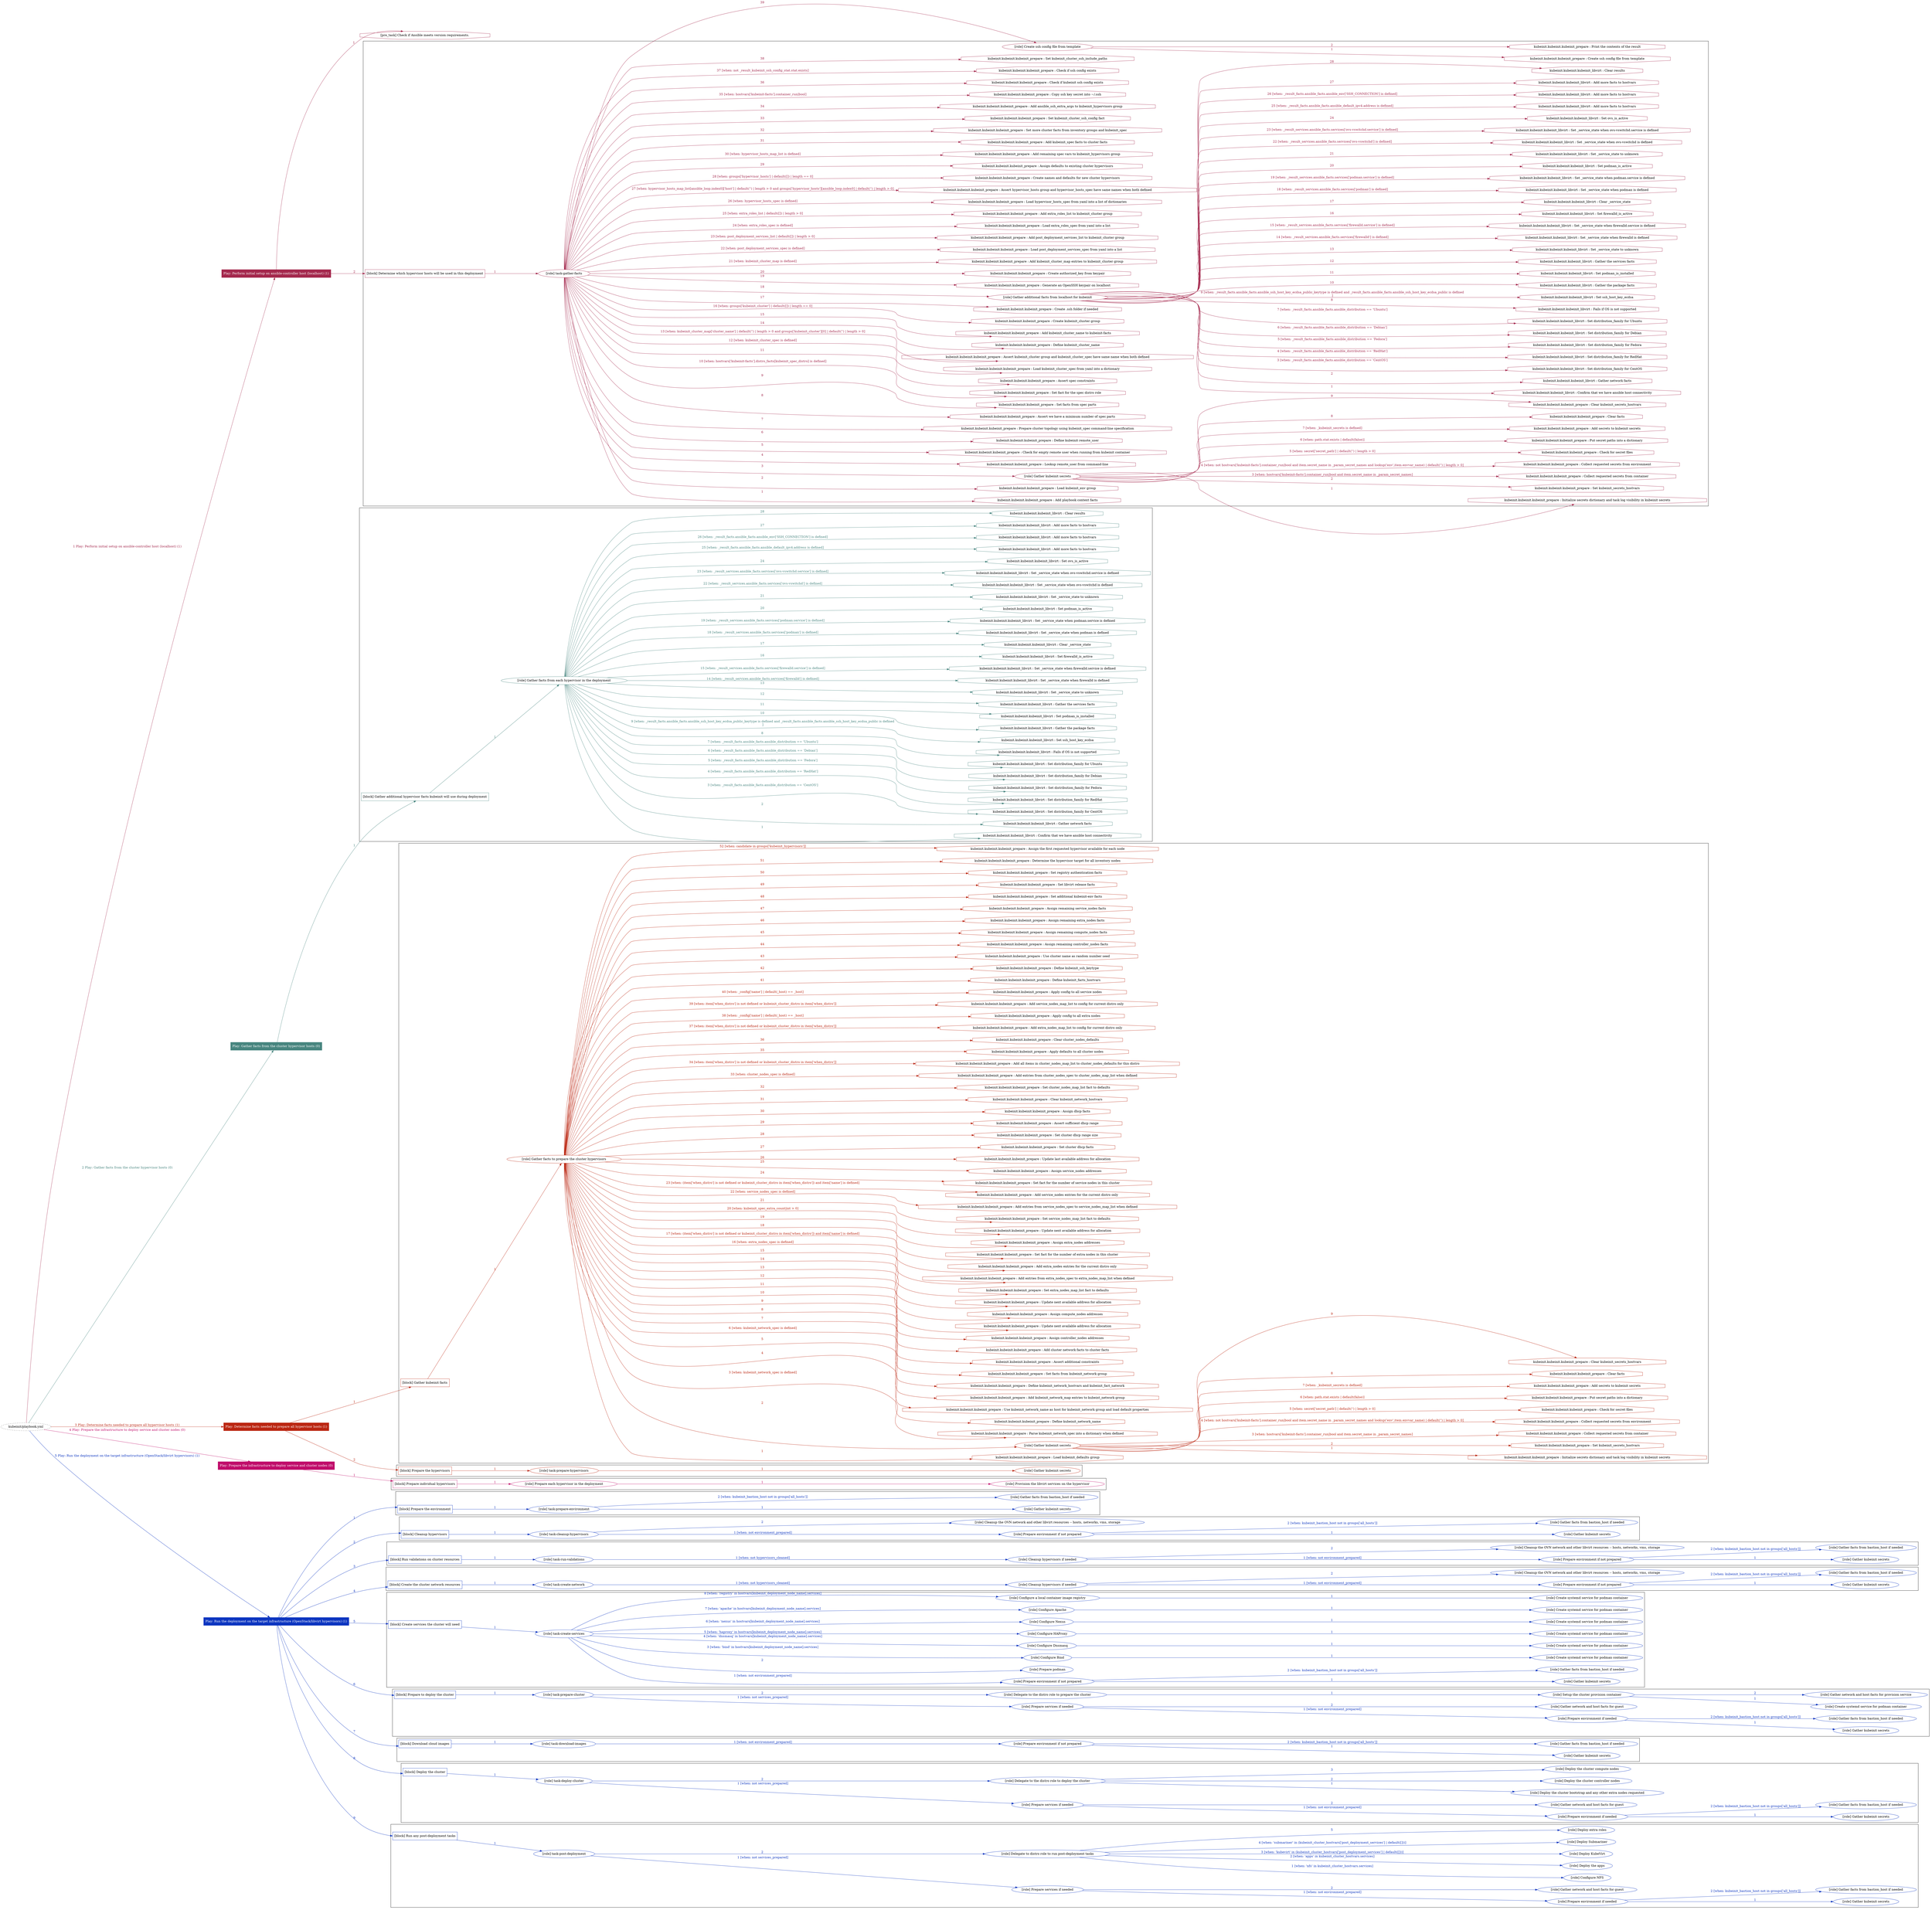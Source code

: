 digraph {
	graph [concentrate=true ordering=in rankdir=LR ratio=fill]
	edge [esep=5 sep=10]
	"kubeinit/playbook.yml" [URL="/home/runner/work/kubeinit/kubeinit/kubeinit/playbook.yml" id=playbook_a60e612b style=dotted]
	"kubeinit/playbook.yml" -> play_6ffcaf99 [label="1 Play: Perform initial setup on ansible-controller host (localhost) (1)" color="#a4284d" fontcolor="#a4284d" id=edge_play_6ffcaf99 labeltooltip="1 Play: Perform initial setup on ansible-controller host (localhost) (1)" tooltip="1 Play: Perform initial setup on ansible-controller host (localhost) (1)"]
	subgraph "Play: Perform initial setup on ansible-controller host (localhost) (1)" {
		play_6ffcaf99 [label="Play: Perform initial setup on ansible-controller host (localhost) (1)" URL="/home/runner/work/kubeinit/kubeinit/kubeinit/playbook.yml" color="#a4284d" fontcolor="#ffffff" id=play_6ffcaf99 shape=box style=filled tooltip=localhost]
		pre_task_bf5a99c8 [label="[pre_task] Check if Ansible meets version requirements." URL="/home/runner/work/kubeinit/kubeinit/kubeinit/playbook.yml" color="#a4284d" id=pre_task_bf5a99c8 shape=octagon tooltip="Check if Ansible meets version requirements."]
		play_6ffcaf99 -> pre_task_bf5a99c8 [label="1 " color="#a4284d" fontcolor="#a4284d" id=edge_pre_task_bf5a99c8 labeltooltip="1 " tooltip="1 "]
		play_6ffcaf99 -> block_007838d8 [label=2 color="#a4284d" fontcolor="#a4284d" id=edge_block_007838d8 labeltooltip=2 tooltip=2]
		subgraph cluster_block_007838d8 {
			block_007838d8 [label="[block] Determine which hypervisor hosts will be used in this deployment" URL="/home/runner/work/kubeinit/kubeinit/kubeinit/playbook.yml" color="#a4284d" id=block_007838d8 labeltooltip="Determine which hypervisor hosts will be used in this deployment" shape=box tooltip="Determine which hypervisor hosts will be used in this deployment"]
			block_007838d8 -> role_4f4173bf [label="1 " color="#a4284d" fontcolor="#a4284d" id=edge_role_4f4173bf labeltooltip="1 " tooltip="1 "]
			subgraph "task-gather-facts" {
				role_4f4173bf [label="[role] task-gather-facts" URL="/home/runner/work/kubeinit/kubeinit/kubeinit/playbook.yml" color="#a4284d" id=role_4f4173bf tooltip="task-gather-facts"]
				task_84b136a7 [label="kubeinit.kubeinit.kubeinit_prepare : Add playbook context facts" URL="/home/runner/.ansible/collections/ansible_collections/kubeinit/kubeinit/roles/kubeinit_prepare/tasks/build_hypervisors_group.yml" color="#a4284d" id=task_84b136a7 shape=octagon tooltip="kubeinit.kubeinit.kubeinit_prepare : Add playbook context facts"]
				role_4f4173bf -> task_84b136a7 [label="1 " color="#a4284d" fontcolor="#a4284d" id=edge_task_84b136a7 labeltooltip="1 " tooltip="1 "]
				task_760382dc [label="kubeinit.kubeinit.kubeinit_prepare : Load kubeinit_env group" URL="/home/runner/.ansible/collections/ansible_collections/kubeinit/kubeinit/roles/kubeinit_prepare/tasks/build_hypervisors_group.yml" color="#a4284d" id=task_760382dc shape=octagon tooltip="kubeinit.kubeinit.kubeinit_prepare : Load kubeinit_env group"]
				role_4f4173bf -> task_760382dc [label="2 " color="#a4284d" fontcolor="#a4284d" id=edge_task_760382dc labeltooltip="2 " tooltip="2 "]
				role_4f4173bf -> role_9a775dc8 [label="3 " color="#a4284d" fontcolor="#a4284d" id=edge_role_9a775dc8 labeltooltip="3 " tooltip="3 "]
				subgraph "Gather kubeinit secrets" {
					role_9a775dc8 [label="[role] Gather kubeinit secrets" URL="/home/runner/.ansible/collections/ansible_collections/kubeinit/kubeinit/roles/kubeinit_prepare/tasks/build_hypervisors_group.yml" color="#a4284d" id=role_9a775dc8 tooltip="Gather kubeinit secrets"]
					task_a4dc2615 [label="kubeinit.kubeinit.kubeinit_prepare : Initialize secrets dictionary and task log visibility in kubeinit secrets" URL="/home/runner/.ansible/collections/ansible_collections/kubeinit/kubeinit/roles/kubeinit_prepare/tasks/gather_kubeinit_secrets.yml" color="#a4284d" id=task_a4dc2615 shape=octagon tooltip="kubeinit.kubeinit.kubeinit_prepare : Initialize secrets dictionary and task log visibility in kubeinit secrets"]
					role_9a775dc8 -> task_a4dc2615 [label="1 " color="#a4284d" fontcolor="#a4284d" id=edge_task_a4dc2615 labeltooltip="1 " tooltip="1 "]
					task_857dfa71 [label="kubeinit.kubeinit.kubeinit_prepare : Set kubeinit_secrets_hostvars" URL="/home/runner/.ansible/collections/ansible_collections/kubeinit/kubeinit/roles/kubeinit_prepare/tasks/gather_kubeinit_secrets.yml" color="#a4284d" id=task_857dfa71 shape=octagon tooltip="kubeinit.kubeinit.kubeinit_prepare : Set kubeinit_secrets_hostvars"]
					role_9a775dc8 -> task_857dfa71 [label="2 " color="#a4284d" fontcolor="#a4284d" id=edge_task_857dfa71 labeltooltip="2 " tooltip="2 "]
					task_b7da1436 [label="kubeinit.kubeinit.kubeinit_prepare : Collect requested secrets from container" URL="/home/runner/.ansible/collections/ansible_collections/kubeinit/kubeinit/roles/kubeinit_prepare/tasks/gather_kubeinit_secrets.yml" color="#a4284d" id=task_b7da1436 shape=octagon tooltip="kubeinit.kubeinit.kubeinit_prepare : Collect requested secrets from container"]
					role_9a775dc8 -> task_b7da1436 [label="3 [when: hostvars['kubeinit-facts'].container_run|bool and item.secret_name in _param_secret_names]" color="#a4284d" fontcolor="#a4284d" id=edge_task_b7da1436 labeltooltip="3 [when: hostvars['kubeinit-facts'].container_run|bool and item.secret_name in _param_secret_names]" tooltip="3 [when: hostvars['kubeinit-facts'].container_run|bool and item.secret_name in _param_secret_names]"]
					task_7f16250b [label="kubeinit.kubeinit.kubeinit_prepare : Collect requested secrets from environment" URL="/home/runner/.ansible/collections/ansible_collections/kubeinit/kubeinit/roles/kubeinit_prepare/tasks/gather_kubeinit_secrets.yml" color="#a4284d" id=task_7f16250b shape=octagon tooltip="kubeinit.kubeinit.kubeinit_prepare : Collect requested secrets from environment"]
					role_9a775dc8 -> task_7f16250b [label="4 [when: not hostvars['kubeinit-facts'].container_run|bool and item.secret_name in _param_secret_names and lookup('env',item.envvar_name) | default('') | length > 0]" color="#a4284d" fontcolor="#a4284d" id=edge_task_7f16250b labeltooltip="4 [when: not hostvars['kubeinit-facts'].container_run|bool and item.secret_name in _param_secret_names and lookup('env',item.envvar_name) | default('') | length > 0]" tooltip="4 [when: not hostvars['kubeinit-facts'].container_run|bool and item.secret_name in _param_secret_names and lookup('env',item.envvar_name) | default('') | length > 0]"]
					task_bd4b7a4f [label="kubeinit.kubeinit.kubeinit_prepare : Check for secret files" URL="/home/runner/.ansible/collections/ansible_collections/kubeinit/kubeinit/roles/kubeinit_prepare/tasks/gather_kubeinit_secrets.yml" color="#a4284d" id=task_bd4b7a4f shape=octagon tooltip="kubeinit.kubeinit.kubeinit_prepare : Check for secret files"]
					role_9a775dc8 -> task_bd4b7a4f [label="5 [when: secret['secret_path'] | default('') | length > 0]" color="#a4284d" fontcolor="#a4284d" id=edge_task_bd4b7a4f labeltooltip="5 [when: secret['secret_path'] | default('') | length > 0]" tooltip="5 [when: secret['secret_path'] | default('') | length > 0]"]
					task_eb216cf8 [label="kubeinit.kubeinit.kubeinit_prepare : Put secret paths into a dictionary" URL="/home/runner/.ansible/collections/ansible_collections/kubeinit/kubeinit/roles/kubeinit_prepare/tasks/gather_kubeinit_secrets.yml" color="#a4284d" id=task_eb216cf8 shape=octagon tooltip="kubeinit.kubeinit.kubeinit_prepare : Put secret paths into a dictionary"]
					role_9a775dc8 -> task_eb216cf8 [label="6 [when: path.stat.exists | default(false)]" color="#a4284d" fontcolor="#a4284d" id=edge_task_eb216cf8 labeltooltip="6 [when: path.stat.exists | default(false)]" tooltip="6 [when: path.stat.exists | default(false)]"]
					task_f9c15733 [label="kubeinit.kubeinit.kubeinit_prepare : Add secrets to kubeinit secrets" URL="/home/runner/.ansible/collections/ansible_collections/kubeinit/kubeinit/roles/kubeinit_prepare/tasks/gather_kubeinit_secrets.yml" color="#a4284d" id=task_f9c15733 shape=octagon tooltip="kubeinit.kubeinit.kubeinit_prepare : Add secrets to kubeinit secrets"]
					role_9a775dc8 -> task_f9c15733 [label="7 [when: _kubeinit_secrets is defined]" color="#a4284d" fontcolor="#a4284d" id=edge_task_f9c15733 labeltooltip="7 [when: _kubeinit_secrets is defined]" tooltip="7 [when: _kubeinit_secrets is defined]"]
					task_8dd016e6 [label="kubeinit.kubeinit.kubeinit_prepare : Clear facts" URL="/home/runner/.ansible/collections/ansible_collections/kubeinit/kubeinit/roles/kubeinit_prepare/tasks/gather_kubeinit_secrets.yml" color="#a4284d" id=task_8dd016e6 shape=octagon tooltip="kubeinit.kubeinit.kubeinit_prepare : Clear facts"]
					role_9a775dc8 -> task_8dd016e6 [label="8 " color="#a4284d" fontcolor="#a4284d" id=edge_task_8dd016e6 labeltooltip="8 " tooltip="8 "]
					task_3f591696 [label="kubeinit.kubeinit.kubeinit_prepare : Clear kubeinit_secrets_hostvars" URL="/home/runner/.ansible/collections/ansible_collections/kubeinit/kubeinit/roles/kubeinit_prepare/tasks/gather_kubeinit_secrets.yml" color="#a4284d" id=task_3f591696 shape=octagon tooltip="kubeinit.kubeinit.kubeinit_prepare : Clear kubeinit_secrets_hostvars"]
					role_9a775dc8 -> task_3f591696 [label="9 " color="#a4284d" fontcolor="#a4284d" id=edge_task_3f591696 labeltooltip="9 " tooltip="9 "]
				}
				task_c316ecbf [label="kubeinit.kubeinit.kubeinit_prepare : Lookup remote_user from command-line" URL="/home/runner/.ansible/collections/ansible_collections/kubeinit/kubeinit/roles/kubeinit_prepare/tasks/build_hypervisors_group.yml" color="#a4284d" id=task_c316ecbf shape=octagon tooltip="kubeinit.kubeinit.kubeinit_prepare : Lookup remote_user from command-line"]
				role_4f4173bf -> task_c316ecbf [label="4 " color="#a4284d" fontcolor="#a4284d" id=edge_task_c316ecbf labeltooltip="4 " tooltip="4 "]
				task_a51f9b06 [label="kubeinit.kubeinit.kubeinit_prepare : Check for empty remote user when running from kubeinit container" URL="/home/runner/.ansible/collections/ansible_collections/kubeinit/kubeinit/roles/kubeinit_prepare/tasks/build_hypervisors_group.yml" color="#a4284d" id=task_a51f9b06 shape=octagon tooltip="kubeinit.kubeinit.kubeinit_prepare : Check for empty remote user when running from kubeinit container"]
				role_4f4173bf -> task_a51f9b06 [label="5 " color="#a4284d" fontcolor="#a4284d" id=edge_task_a51f9b06 labeltooltip="5 " tooltip="5 "]
				task_655ed3dc [label="kubeinit.kubeinit.kubeinit_prepare : Define kubeinit remote_user" URL="/home/runner/.ansible/collections/ansible_collections/kubeinit/kubeinit/roles/kubeinit_prepare/tasks/build_hypervisors_group.yml" color="#a4284d" id=task_655ed3dc shape=octagon tooltip="kubeinit.kubeinit.kubeinit_prepare : Define kubeinit remote_user"]
				role_4f4173bf -> task_655ed3dc [label="6 " color="#a4284d" fontcolor="#a4284d" id=edge_task_655ed3dc labeltooltip="6 " tooltip="6 "]
				task_9a6538c0 [label="kubeinit.kubeinit.kubeinit_prepare : Prepare cluster topology using kubeinit_spec command-line specification" URL="/home/runner/.ansible/collections/ansible_collections/kubeinit/kubeinit/roles/kubeinit_prepare/tasks/build_hypervisors_group.yml" color="#a4284d" id=task_9a6538c0 shape=octagon tooltip="kubeinit.kubeinit.kubeinit_prepare : Prepare cluster topology using kubeinit_spec command-line specification"]
				role_4f4173bf -> task_9a6538c0 [label="7 " color="#a4284d" fontcolor="#a4284d" id=edge_task_9a6538c0 labeltooltip="7 " tooltip="7 "]
				task_81aee51f [label="kubeinit.kubeinit.kubeinit_prepare : Assert we have a minimum number of spec parts" URL="/home/runner/.ansible/collections/ansible_collections/kubeinit/kubeinit/roles/kubeinit_prepare/tasks/build_hypervisors_group.yml" color="#a4284d" id=task_81aee51f shape=octagon tooltip="kubeinit.kubeinit.kubeinit_prepare : Assert we have a minimum number of spec parts"]
				role_4f4173bf -> task_81aee51f [label="8 " color="#a4284d" fontcolor="#a4284d" id=edge_task_81aee51f labeltooltip="8 " tooltip="8 "]
				task_bdbe754f [label="kubeinit.kubeinit.kubeinit_prepare : Set facts from spec parts" URL="/home/runner/.ansible/collections/ansible_collections/kubeinit/kubeinit/roles/kubeinit_prepare/tasks/build_hypervisors_group.yml" color="#a4284d" id=task_bdbe754f shape=octagon tooltip="kubeinit.kubeinit.kubeinit_prepare : Set facts from spec parts"]
				role_4f4173bf -> task_bdbe754f [label="9 " color="#a4284d" fontcolor="#a4284d" id=edge_task_bdbe754f labeltooltip="9 " tooltip="9 "]
				task_99d789d2 [label="kubeinit.kubeinit.kubeinit_prepare : Set fact for the spec distro role" URL="/home/runner/.ansible/collections/ansible_collections/kubeinit/kubeinit/roles/kubeinit_prepare/tasks/build_hypervisors_group.yml" color="#a4284d" id=task_99d789d2 shape=octagon tooltip="kubeinit.kubeinit.kubeinit_prepare : Set fact for the spec distro role"]
				role_4f4173bf -> task_99d789d2 [label="10 [when: hostvars['kubeinit-facts'].distro_facts[kubeinit_spec_distro] is defined]" color="#a4284d" fontcolor="#a4284d" id=edge_task_99d789d2 labeltooltip="10 [when: hostvars['kubeinit-facts'].distro_facts[kubeinit_spec_distro] is defined]" tooltip="10 [when: hostvars['kubeinit-facts'].distro_facts[kubeinit_spec_distro] is defined]"]
				task_48045f9b [label="kubeinit.kubeinit.kubeinit_prepare : Assert spec constraints" URL="/home/runner/.ansible/collections/ansible_collections/kubeinit/kubeinit/roles/kubeinit_prepare/tasks/build_hypervisors_group.yml" color="#a4284d" id=task_48045f9b shape=octagon tooltip="kubeinit.kubeinit.kubeinit_prepare : Assert spec constraints"]
				role_4f4173bf -> task_48045f9b [label="11 " color="#a4284d" fontcolor="#a4284d" id=edge_task_48045f9b labeltooltip="11 " tooltip="11 "]
				task_12b83d8f [label="kubeinit.kubeinit.kubeinit_prepare : Load kubeinit_cluster_spec from yaml into a dictionary" URL="/home/runner/.ansible/collections/ansible_collections/kubeinit/kubeinit/roles/kubeinit_prepare/tasks/build_hypervisors_group.yml" color="#a4284d" id=task_12b83d8f shape=octagon tooltip="kubeinit.kubeinit.kubeinit_prepare : Load kubeinit_cluster_spec from yaml into a dictionary"]
				role_4f4173bf -> task_12b83d8f [label="12 [when: kubeinit_cluster_spec is defined]" color="#a4284d" fontcolor="#a4284d" id=edge_task_12b83d8f labeltooltip="12 [when: kubeinit_cluster_spec is defined]" tooltip="12 [when: kubeinit_cluster_spec is defined]"]
				task_0883c6b5 [label="kubeinit.kubeinit.kubeinit_prepare : Assert kubeinit_cluster group and kubeinit_cluster_spec have same name when both defined" URL="/home/runner/.ansible/collections/ansible_collections/kubeinit/kubeinit/roles/kubeinit_prepare/tasks/build_hypervisors_group.yml" color="#a4284d" id=task_0883c6b5 shape=octagon tooltip="kubeinit.kubeinit.kubeinit_prepare : Assert kubeinit_cluster group and kubeinit_cluster_spec have same name when both defined"]
				role_4f4173bf -> task_0883c6b5 [label="13 [when: kubeinit_cluster_map['cluster_name'] | default('') | length > 0 and groups['kubeinit_cluster'][0] | default('') | length > 0]" color="#a4284d" fontcolor="#a4284d" id=edge_task_0883c6b5 labeltooltip="13 [when: kubeinit_cluster_map['cluster_name'] | default('') | length > 0 and groups['kubeinit_cluster'][0] | default('') | length > 0]" tooltip="13 [when: kubeinit_cluster_map['cluster_name'] | default('') | length > 0 and groups['kubeinit_cluster'][0] | default('') | length > 0]"]
				task_6e913108 [label="kubeinit.kubeinit.kubeinit_prepare : Define kubeinit_cluster_name" URL="/home/runner/.ansible/collections/ansible_collections/kubeinit/kubeinit/roles/kubeinit_prepare/tasks/build_hypervisors_group.yml" color="#a4284d" id=task_6e913108 shape=octagon tooltip="kubeinit.kubeinit.kubeinit_prepare : Define kubeinit_cluster_name"]
				role_4f4173bf -> task_6e913108 [label="14 " color="#a4284d" fontcolor="#a4284d" id=edge_task_6e913108 labeltooltip="14 " tooltip="14 "]
				task_da8631c9 [label="kubeinit.kubeinit.kubeinit_prepare : Add kubeinit_cluster_name to kubeinit-facts" URL="/home/runner/.ansible/collections/ansible_collections/kubeinit/kubeinit/roles/kubeinit_prepare/tasks/build_hypervisors_group.yml" color="#a4284d" id=task_da8631c9 shape=octagon tooltip="kubeinit.kubeinit.kubeinit_prepare : Add kubeinit_cluster_name to kubeinit-facts"]
				role_4f4173bf -> task_da8631c9 [label="15 " color="#a4284d" fontcolor="#a4284d" id=edge_task_da8631c9 labeltooltip="15 " tooltip="15 "]
				task_ada0bcef [label="kubeinit.kubeinit.kubeinit_prepare : Create kubeinit_cluster group" URL="/home/runner/.ansible/collections/ansible_collections/kubeinit/kubeinit/roles/kubeinit_prepare/tasks/build_hypervisors_group.yml" color="#a4284d" id=task_ada0bcef shape=octagon tooltip="kubeinit.kubeinit.kubeinit_prepare : Create kubeinit_cluster group"]
				role_4f4173bf -> task_ada0bcef [label="16 [when: groups['kubeinit_cluster'] | default([]) | length == 0]" color="#a4284d" fontcolor="#a4284d" id=edge_task_ada0bcef labeltooltip="16 [when: groups['kubeinit_cluster'] | default([]) | length == 0]" tooltip="16 [when: groups['kubeinit_cluster'] | default([]) | length == 0]"]
				task_28c7a06e [label="kubeinit.kubeinit.kubeinit_prepare : Create .ssh folder if needed" URL="/home/runner/.ansible/collections/ansible_collections/kubeinit/kubeinit/roles/kubeinit_prepare/tasks/build_hypervisors_group.yml" color="#a4284d" id=task_28c7a06e shape=octagon tooltip="kubeinit.kubeinit.kubeinit_prepare : Create .ssh folder if needed"]
				role_4f4173bf -> task_28c7a06e [label="17 " color="#a4284d" fontcolor="#a4284d" id=edge_task_28c7a06e labeltooltip="17 " tooltip="17 "]
				role_4f4173bf -> role_8afe9e8d [label="18 " color="#a4284d" fontcolor="#a4284d" id=edge_role_8afe9e8d labeltooltip="18 " tooltip="18 "]
				subgraph "Gather additional facts from localhost for kubeinit" {
					role_8afe9e8d [label="[role] Gather additional facts from localhost for kubeinit" URL="/home/runner/.ansible/collections/ansible_collections/kubeinit/kubeinit/roles/kubeinit_prepare/tasks/build_hypervisors_group.yml" color="#a4284d" id=role_8afe9e8d tooltip="Gather additional facts from localhost for kubeinit"]
					task_50787942 [label="kubeinit.kubeinit.kubeinit_libvirt : Confirm that we have ansible host connectivity" URL="/home/runner/.ansible/collections/ansible_collections/kubeinit/kubeinit/roles/kubeinit_libvirt/tasks/gather_host_facts.yml" color="#a4284d" id=task_50787942 shape=octagon tooltip="kubeinit.kubeinit.kubeinit_libvirt : Confirm that we have ansible host connectivity"]
					role_8afe9e8d -> task_50787942 [label="1 " color="#a4284d" fontcolor="#a4284d" id=edge_task_50787942 labeltooltip="1 " tooltip="1 "]
					task_7406ade2 [label="kubeinit.kubeinit.kubeinit_libvirt : Gather network facts" URL="/home/runner/.ansible/collections/ansible_collections/kubeinit/kubeinit/roles/kubeinit_libvirt/tasks/gather_host_facts.yml" color="#a4284d" id=task_7406ade2 shape=octagon tooltip="kubeinit.kubeinit.kubeinit_libvirt : Gather network facts"]
					role_8afe9e8d -> task_7406ade2 [label="2 " color="#a4284d" fontcolor="#a4284d" id=edge_task_7406ade2 labeltooltip="2 " tooltip="2 "]
					task_f826cd6d [label="kubeinit.kubeinit.kubeinit_libvirt : Set distribution_family for CentOS" URL="/home/runner/.ansible/collections/ansible_collections/kubeinit/kubeinit/roles/kubeinit_libvirt/tasks/gather_host_facts.yml" color="#a4284d" id=task_f826cd6d shape=octagon tooltip="kubeinit.kubeinit.kubeinit_libvirt : Set distribution_family for CentOS"]
					role_8afe9e8d -> task_f826cd6d [label="3 [when: _result_facts.ansible_facts.ansible_distribution == 'CentOS']" color="#a4284d" fontcolor="#a4284d" id=edge_task_f826cd6d labeltooltip="3 [when: _result_facts.ansible_facts.ansible_distribution == 'CentOS']" tooltip="3 [when: _result_facts.ansible_facts.ansible_distribution == 'CentOS']"]
					task_fa16282d [label="kubeinit.kubeinit.kubeinit_libvirt : Set distribution_family for RedHat" URL="/home/runner/.ansible/collections/ansible_collections/kubeinit/kubeinit/roles/kubeinit_libvirt/tasks/gather_host_facts.yml" color="#a4284d" id=task_fa16282d shape=octagon tooltip="kubeinit.kubeinit.kubeinit_libvirt : Set distribution_family for RedHat"]
					role_8afe9e8d -> task_fa16282d [label="4 [when: _result_facts.ansible_facts.ansible_distribution == 'RedHat']" color="#a4284d" fontcolor="#a4284d" id=edge_task_fa16282d labeltooltip="4 [when: _result_facts.ansible_facts.ansible_distribution == 'RedHat']" tooltip="4 [when: _result_facts.ansible_facts.ansible_distribution == 'RedHat']"]
					task_f18cc8c2 [label="kubeinit.kubeinit.kubeinit_libvirt : Set distribution_family for Fedora" URL="/home/runner/.ansible/collections/ansible_collections/kubeinit/kubeinit/roles/kubeinit_libvirt/tasks/gather_host_facts.yml" color="#a4284d" id=task_f18cc8c2 shape=octagon tooltip="kubeinit.kubeinit.kubeinit_libvirt : Set distribution_family for Fedora"]
					role_8afe9e8d -> task_f18cc8c2 [label="5 [when: _result_facts.ansible_facts.ansible_distribution == 'Fedora']" color="#a4284d" fontcolor="#a4284d" id=edge_task_f18cc8c2 labeltooltip="5 [when: _result_facts.ansible_facts.ansible_distribution == 'Fedora']" tooltip="5 [when: _result_facts.ansible_facts.ansible_distribution == 'Fedora']"]
					task_6148a7b1 [label="kubeinit.kubeinit.kubeinit_libvirt : Set distribution_family for Debian" URL="/home/runner/.ansible/collections/ansible_collections/kubeinit/kubeinit/roles/kubeinit_libvirt/tasks/gather_host_facts.yml" color="#a4284d" id=task_6148a7b1 shape=octagon tooltip="kubeinit.kubeinit.kubeinit_libvirt : Set distribution_family for Debian"]
					role_8afe9e8d -> task_6148a7b1 [label="6 [when: _result_facts.ansible_facts.ansible_distribution == 'Debian']" color="#a4284d" fontcolor="#a4284d" id=edge_task_6148a7b1 labeltooltip="6 [when: _result_facts.ansible_facts.ansible_distribution == 'Debian']" tooltip="6 [when: _result_facts.ansible_facts.ansible_distribution == 'Debian']"]
					task_2744dc85 [label="kubeinit.kubeinit.kubeinit_libvirt : Set distribution_family for Ubuntu" URL="/home/runner/.ansible/collections/ansible_collections/kubeinit/kubeinit/roles/kubeinit_libvirt/tasks/gather_host_facts.yml" color="#a4284d" id=task_2744dc85 shape=octagon tooltip="kubeinit.kubeinit.kubeinit_libvirt : Set distribution_family for Ubuntu"]
					role_8afe9e8d -> task_2744dc85 [label="7 [when: _result_facts.ansible_facts.ansible_distribution == 'Ubuntu']" color="#a4284d" fontcolor="#a4284d" id=edge_task_2744dc85 labeltooltip="7 [when: _result_facts.ansible_facts.ansible_distribution == 'Ubuntu']" tooltip="7 [when: _result_facts.ansible_facts.ansible_distribution == 'Ubuntu']"]
					task_7869f688 [label="kubeinit.kubeinit.kubeinit_libvirt : Fails if OS is not supported" URL="/home/runner/.ansible/collections/ansible_collections/kubeinit/kubeinit/roles/kubeinit_libvirt/tasks/gather_host_facts.yml" color="#a4284d" id=task_7869f688 shape=octagon tooltip="kubeinit.kubeinit.kubeinit_libvirt : Fails if OS is not supported"]
					role_8afe9e8d -> task_7869f688 [label="8 " color="#a4284d" fontcolor="#a4284d" id=edge_task_7869f688 labeltooltip="8 " tooltip="8 "]
					task_34b8e952 [label="kubeinit.kubeinit.kubeinit_libvirt : Set ssh_host_key_ecdsa" URL="/home/runner/.ansible/collections/ansible_collections/kubeinit/kubeinit/roles/kubeinit_libvirt/tasks/gather_host_facts.yml" color="#a4284d" id=task_34b8e952 shape=octagon tooltip="kubeinit.kubeinit.kubeinit_libvirt : Set ssh_host_key_ecdsa"]
					role_8afe9e8d -> task_34b8e952 [label="9 [when: _result_facts.ansible_facts.ansible_ssh_host_key_ecdsa_public_keytype is defined and _result_facts.ansible_facts.ansible_ssh_host_key_ecdsa_public is defined
]" color="#a4284d" fontcolor="#a4284d" id=edge_task_34b8e952 labeltooltip="9 [when: _result_facts.ansible_facts.ansible_ssh_host_key_ecdsa_public_keytype is defined and _result_facts.ansible_facts.ansible_ssh_host_key_ecdsa_public is defined
]" tooltip="9 [when: _result_facts.ansible_facts.ansible_ssh_host_key_ecdsa_public_keytype is defined and _result_facts.ansible_facts.ansible_ssh_host_key_ecdsa_public is defined
]"]
					task_92e9f5c0 [label="kubeinit.kubeinit.kubeinit_libvirt : Gather the package facts" URL="/home/runner/.ansible/collections/ansible_collections/kubeinit/kubeinit/roles/kubeinit_libvirt/tasks/gather_host_facts.yml" color="#a4284d" id=task_92e9f5c0 shape=octagon tooltip="kubeinit.kubeinit.kubeinit_libvirt : Gather the package facts"]
					role_8afe9e8d -> task_92e9f5c0 [label="10 " color="#a4284d" fontcolor="#a4284d" id=edge_task_92e9f5c0 labeltooltip="10 " tooltip="10 "]
					task_d3b14b41 [label="kubeinit.kubeinit.kubeinit_libvirt : Set podman_is_installed" URL="/home/runner/.ansible/collections/ansible_collections/kubeinit/kubeinit/roles/kubeinit_libvirt/tasks/gather_host_facts.yml" color="#a4284d" id=task_d3b14b41 shape=octagon tooltip="kubeinit.kubeinit.kubeinit_libvirt : Set podman_is_installed"]
					role_8afe9e8d -> task_d3b14b41 [label="11 " color="#a4284d" fontcolor="#a4284d" id=edge_task_d3b14b41 labeltooltip="11 " tooltip="11 "]
					task_4eb467c4 [label="kubeinit.kubeinit.kubeinit_libvirt : Gather the services facts" URL="/home/runner/.ansible/collections/ansible_collections/kubeinit/kubeinit/roles/kubeinit_libvirt/tasks/gather_host_facts.yml" color="#a4284d" id=task_4eb467c4 shape=octagon tooltip="kubeinit.kubeinit.kubeinit_libvirt : Gather the services facts"]
					role_8afe9e8d -> task_4eb467c4 [label="12 " color="#a4284d" fontcolor="#a4284d" id=edge_task_4eb467c4 labeltooltip="12 " tooltip="12 "]
					task_859b045a [label="kubeinit.kubeinit.kubeinit_libvirt : Set _service_state to unknown" URL="/home/runner/.ansible/collections/ansible_collections/kubeinit/kubeinit/roles/kubeinit_libvirt/tasks/gather_host_facts.yml" color="#a4284d" id=task_859b045a shape=octagon tooltip="kubeinit.kubeinit.kubeinit_libvirt : Set _service_state to unknown"]
					role_8afe9e8d -> task_859b045a [label="13 " color="#a4284d" fontcolor="#a4284d" id=edge_task_859b045a labeltooltip="13 " tooltip="13 "]
					task_47f83c53 [label="kubeinit.kubeinit.kubeinit_libvirt : Set _service_state when firewalld is defined" URL="/home/runner/.ansible/collections/ansible_collections/kubeinit/kubeinit/roles/kubeinit_libvirt/tasks/gather_host_facts.yml" color="#a4284d" id=task_47f83c53 shape=octagon tooltip="kubeinit.kubeinit.kubeinit_libvirt : Set _service_state when firewalld is defined"]
					role_8afe9e8d -> task_47f83c53 [label="14 [when: _result_services.ansible_facts.services['firewalld'] is defined]" color="#a4284d" fontcolor="#a4284d" id=edge_task_47f83c53 labeltooltip="14 [when: _result_services.ansible_facts.services['firewalld'] is defined]" tooltip="14 [when: _result_services.ansible_facts.services['firewalld'] is defined]"]
					task_466558d0 [label="kubeinit.kubeinit.kubeinit_libvirt : Set _service_state when firewalld.service is defined" URL="/home/runner/.ansible/collections/ansible_collections/kubeinit/kubeinit/roles/kubeinit_libvirt/tasks/gather_host_facts.yml" color="#a4284d" id=task_466558d0 shape=octagon tooltip="kubeinit.kubeinit.kubeinit_libvirt : Set _service_state when firewalld.service is defined"]
					role_8afe9e8d -> task_466558d0 [label="15 [when: _result_services.ansible_facts.services['firewalld.service'] is defined]" color="#a4284d" fontcolor="#a4284d" id=edge_task_466558d0 labeltooltip="15 [when: _result_services.ansible_facts.services['firewalld.service'] is defined]" tooltip="15 [when: _result_services.ansible_facts.services['firewalld.service'] is defined]"]
					task_89146ba0 [label="kubeinit.kubeinit.kubeinit_libvirt : Set firewalld_is_active" URL="/home/runner/.ansible/collections/ansible_collections/kubeinit/kubeinit/roles/kubeinit_libvirt/tasks/gather_host_facts.yml" color="#a4284d" id=task_89146ba0 shape=octagon tooltip="kubeinit.kubeinit.kubeinit_libvirt : Set firewalld_is_active"]
					role_8afe9e8d -> task_89146ba0 [label="16 " color="#a4284d" fontcolor="#a4284d" id=edge_task_89146ba0 labeltooltip="16 " tooltip="16 "]
					task_af830d76 [label="kubeinit.kubeinit.kubeinit_libvirt : Clear _service_state" URL="/home/runner/.ansible/collections/ansible_collections/kubeinit/kubeinit/roles/kubeinit_libvirt/tasks/gather_host_facts.yml" color="#a4284d" id=task_af830d76 shape=octagon tooltip="kubeinit.kubeinit.kubeinit_libvirt : Clear _service_state"]
					role_8afe9e8d -> task_af830d76 [label="17 " color="#a4284d" fontcolor="#a4284d" id=edge_task_af830d76 labeltooltip="17 " tooltip="17 "]
					task_66d8a873 [label="kubeinit.kubeinit.kubeinit_libvirt : Set _service_state when podman is defined" URL="/home/runner/.ansible/collections/ansible_collections/kubeinit/kubeinit/roles/kubeinit_libvirt/tasks/gather_host_facts.yml" color="#a4284d" id=task_66d8a873 shape=octagon tooltip="kubeinit.kubeinit.kubeinit_libvirt : Set _service_state when podman is defined"]
					role_8afe9e8d -> task_66d8a873 [label="18 [when: _result_services.ansible_facts.services['podman'] is defined]" color="#a4284d" fontcolor="#a4284d" id=edge_task_66d8a873 labeltooltip="18 [when: _result_services.ansible_facts.services['podman'] is defined]" tooltip="18 [when: _result_services.ansible_facts.services['podman'] is defined]"]
					task_b5cae4a5 [label="kubeinit.kubeinit.kubeinit_libvirt : Set _service_state when podman.service is defined" URL="/home/runner/.ansible/collections/ansible_collections/kubeinit/kubeinit/roles/kubeinit_libvirt/tasks/gather_host_facts.yml" color="#a4284d" id=task_b5cae4a5 shape=octagon tooltip="kubeinit.kubeinit.kubeinit_libvirt : Set _service_state when podman.service is defined"]
					role_8afe9e8d -> task_b5cae4a5 [label="19 [when: _result_services.ansible_facts.services['podman.service'] is defined]" color="#a4284d" fontcolor="#a4284d" id=edge_task_b5cae4a5 labeltooltip="19 [when: _result_services.ansible_facts.services['podman.service'] is defined]" tooltip="19 [when: _result_services.ansible_facts.services['podman.service'] is defined]"]
					task_fa69039f [label="kubeinit.kubeinit.kubeinit_libvirt : Set podman_is_active" URL="/home/runner/.ansible/collections/ansible_collections/kubeinit/kubeinit/roles/kubeinit_libvirt/tasks/gather_host_facts.yml" color="#a4284d" id=task_fa69039f shape=octagon tooltip="kubeinit.kubeinit.kubeinit_libvirt : Set podman_is_active"]
					role_8afe9e8d -> task_fa69039f [label="20 " color="#a4284d" fontcolor="#a4284d" id=edge_task_fa69039f labeltooltip="20 " tooltip="20 "]
					task_75be63f8 [label="kubeinit.kubeinit.kubeinit_libvirt : Set _service_state to unknown" URL="/home/runner/.ansible/collections/ansible_collections/kubeinit/kubeinit/roles/kubeinit_libvirt/tasks/gather_host_facts.yml" color="#a4284d" id=task_75be63f8 shape=octagon tooltip="kubeinit.kubeinit.kubeinit_libvirt : Set _service_state to unknown"]
					role_8afe9e8d -> task_75be63f8 [label="21 " color="#a4284d" fontcolor="#a4284d" id=edge_task_75be63f8 labeltooltip="21 " tooltip="21 "]
					task_0a81f464 [label="kubeinit.kubeinit.kubeinit_libvirt : Set _service_state when ovs-vswitchd is defined" URL="/home/runner/.ansible/collections/ansible_collections/kubeinit/kubeinit/roles/kubeinit_libvirt/tasks/gather_host_facts.yml" color="#a4284d" id=task_0a81f464 shape=octagon tooltip="kubeinit.kubeinit.kubeinit_libvirt : Set _service_state when ovs-vswitchd is defined"]
					role_8afe9e8d -> task_0a81f464 [label="22 [when: _result_services.ansible_facts.services['ovs-vswitchd'] is defined]" color="#a4284d" fontcolor="#a4284d" id=edge_task_0a81f464 labeltooltip="22 [when: _result_services.ansible_facts.services['ovs-vswitchd'] is defined]" tooltip="22 [when: _result_services.ansible_facts.services['ovs-vswitchd'] is defined]"]
					task_7e569d1d [label="kubeinit.kubeinit.kubeinit_libvirt : Set _service_state when ovs-vswitchd.service is defined" URL="/home/runner/.ansible/collections/ansible_collections/kubeinit/kubeinit/roles/kubeinit_libvirt/tasks/gather_host_facts.yml" color="#a4284d" id=task_7e569d1d shape=octagon tooltip="kubeinit.kubeinit.kubeinit_libvirt : Set _service_state when ovs-vswitchd.service is defined"]
					role_8afe9e8d -> task_7e569d1d [label="23 [when: _result_services.ansible_facts.services['ovs-vswitchd.service'] is defined]" color="#a4284d" fontcolor="#a4284d" id=edge_task_7e569d1d labeltooltip="23 [when: _result_services.ansible_facts.services['ovs-vswitchd.service'] is defined]" tooltip="23 [when: _result_services.ansible_facts.services['ovs-vswitchd.service'] is defined]"]
					task_abfeb184 [label="kubeinit.kubeinit.kubeinit_libvirt : Set ovs_is_active" URL="/home/runner/.ansible/collections/ansible_collections/kubeinit/kubeinit/roles/kubeinit_libvirt/tasks/gather_host_facts.yml" color="#a4284d" id=task_abfeb184 shape=octagon tooltip="kubeinit.kubeinit.kubeinit_libvirt : Set ovs_is_active"]
					role_8afe9e8d -> task_abfeb184 [label="24 " color="#a4284d" fontcolor="#a4284d" id=edge_task_abfeb184 labeltooltip="24 " tooltip="24 "]
					task_bf0c03f5 [label="kubeinit.kubeinit.kubeinit_libvirt : Add more facts to hostvars" URL="/home/runner/.ansible/collections/ansible_collections/kubeinit/kubeinit/roles/kubeinit_libvirt/tasks/gather_host_facts.yml" color="#a4284d" id=task_bf0c03f5 shape=octagon tooltip="kubeinit.kubeinit.kubeinit_libvirt : Add more facts to hostvars"]
					role_8afe9e8d -> task_bf0c03f5 [label="25 [when: _result_facts.ansible_facts.ansible_default_ipv4.address is defined]" color="#a4284d" fontcolor="#a4284d" id=edge_task_bf0c03f5 labeltooltip="25 [when: _result_facts.ansible_facts.ansible_default_ipv4.address is defined]" tooltip="25 [when: _result_facts.ansible_facts.ansible_default_ipv4.address is defined]"]
					task_ab726d58 [label="kubeinit.kubeinit.kubeinit_libvirt : Add more facts to hostvars" URL="/home/runner/.ansible/collections/ansible_collections/kubeinit/kubeinit/roles/kubeinit_libvirt/tasks/gather_host_facts.yml" color="#a4284d" id=task_ab726d58 shape=octagon tooltip="kubeinit.kubeinit.kubeinit_libvirt : Add more facts to hostvars"]
					role_8afe9e8d -> task_ab726d58 [label="26 [when: _result_facts.ansible_facts.ansible_env['SSH_CONNECTION'] is defined]" color="#a4284d" fontcolor="#a4284d" id=edge_task_ab726d58 labeltooltip="26 [when: _result_facts.ansible_facts.ansible_env['SSH_CONNECTION'] is defined]" tooltip="26 [when: _result_facts.ansible_facts.ansible_env['SSH_CONNECTION'] is defined]"]
					task_735b3278 [label="kubeinit.kubeinit.kubeinit_libvirt : Add more facts to hostvars" URL="/home/runner/.ansible/collections/ansible_collections/kubeinit/kubeinit/roles/kubeinit_libvirt/tasks/gather_host_facts.yml" color="#a4284d" id=task_735b3278 shape=octagon tooltip="kubeinit.kubeinit.kubeinit_libvirt : Add more facts to hostvars"]
					role_8afe9e8d -> task_735b3278 [label="27 " color="#a4284d" fontcolor="#a4284d" id=edge_task_735b3278 labeltooltip="27 " tooltip="27 "]
					task_c45922b9 [label="kubeinit.kubeinit.kubeinit_libvirt : Clear results" URL="/home/runner/.ansible/collections/ansible_collections/kubeinit/kubeinit/roles/kubeinit_libvirt/tasks/gather_host_facts.yml" color="#a4284d" id=task_c45922b9 shape=octagon tooltip="kubeinit.kubeinit.kubeinit_libvirt : Clear results"]
					role_8afe9e8d -> task_c45922b9 [label="28 " color="#a4284d" fontcolor="#a4284d" id=edge_task_c45922b9 labeltooltip="28 " tooltip="28 "]
				}
				task_217cf10f [label="kubeinit.kubeinit.kubeinit_prepare : Generate an OpenSSH keypair on localhost" URL="/home/runner/.ansible/collections/ansible_collections/kubeinit/kubeinit/roles/kubeinit_prepare/tasks/build_hypervisors_group.yml" color="#a4284d" id=task_217cf10f shape=octagon tooltip="kubeinit.kubeinit.kubeinit_prepare : Generate an OpenSSH keypair on localhost"]
				role_4f4173bf -> task_217cf10f [label="19 " color="#a4284d" fontcolor="#a4284d" id=edge_task_217cf10f labeltooltip="19 " tooltip="19 "]
				task_30ebe87a [label="kubeinit.kubeinit.kubeinit_prepare : Create authorized_key from keypair" URL="/home/runner/.ansible/collections/ansible_collections/kubeinit/kubeinit/roles/kubeinit_prepare/tasks/build_hypervisors_group.yml" color="#a4284d" id=task_30ebe87a shape=octagon tooltip="kubeinit.kubeinit.kubeinit_prepare : Create authorized_key from keypair"]
				role_4f4173bf -> task_30ebe87a [label="20 " color="#a4284d" fontcolor="#a4284d" id=edge_task_30ebe87a labeltooltip="20 " tooltip="20 "]
				task_4ce2afb6 [label="kubeinit.kubeinit.kubeinit_prepare : Add kubeinit_cluster_map entries to kubeinit_cluster group" URL="/home/runner/.ansible/collections/ansible_collections/kubeinit/kubeinit/roles/kubeinit_prepare/tasks/build_hypervisors_group.yml" color="#a4284d" id=task_4ce2afb6 shape=octagon tooltip="kubeinit.kubeinit.kubeinit_prepare : Add kubeinit_cluster_map entries to kubeinit_cluster group"]
				role_4f4173bf -> task_4ce2afb6 [label="21 [when: kubeinit_cluster_map is defined]" color="#a4284d" fontcolor="#a4284d" id=edge_task_4ce2afb6 labeltooltip="21 [when: kubeinit_cluster_map is defined]" tooltip="21 [when: kubeinit_cluster_map is defined]"]
				task_48b42713 [label="kubeinit.kubeinit.kubeinit_prepare : Load post_deployment_services_spec from yaml into a list" URL="/home/runner/.ansible/collections/ansible_collections/kubeinit/kubeinit/roles/kubeinit_prepare/tasks/build_hypervisors_group.yml" color="#a4284d" id=task_48b42713 shape=octagon tooltip="kubeinit.kubeinit.kubeinit_prepare : Load post_deployment_services_spec from yaml into a list"]
				role_4f4173bf -> task_48b42713 [label="22 [when: post_deployment_services_spec is defined]" color="#a4284d" fontcolor="#a4284d" id=edge_task_48b42713 labeltooltip="22 [when: post_deployment_services_spec is defined]" tooltip="22 [when: post_deployment_services_spec is defined]"]
				task_7c7ef0b9 [label="kubeinit.kubeinit.kubeinit_prepare : Add post_deployment_services_list to kubeinit_cluster group" URL="/home/runner/.ansible/collections/ansible_collections/kubeinit/kubeinit/roles/kubeinit_prepare/tasks/build_hypervisors_group.yml" color="#a4284d" id=task_7c7ef0b9 shape=octagon tooltip="kubeinit.kubeinit.kubeinit_prepare : Add post_deployment_services_list to kubeinit_cluster group"]
				role_4f4173bf -> task_7c7ef0b9 [label="23 [when: post_deployment_services_list | default([]) | length > 0]" color="#a4284d" fontcolor="#a4284d" id=edge_task_7c7ef0b9 labeltooltip="23 [when: post_deployment_services_list | default([]) | length > 0]" tooltip="23 [when: post_deployment_services_list | default([]) | length > 0]"]
				task_c30dd01f [label="kubeinit.kubeinit.kubeinit_prepare : Load extra_roles_spec from yaml into a list" URL="/home/runner/.ansible/collections/ansible_collections/kubeinit/kubeinit/roles/kubeinit_prepare/tasks/build_hypervisors_group.yml" color="#a4284d" id=task_c30dd01f shape=octagon tooltip="kubeinit.kubeinit.kubeinit_prepare : Load extra_roles_spec from yaml into a list"]
				role_4f4173bf -> task_c30dd01f [label="24 [when: extra_roles_spec is defined]" color="#a4284d" fontcolor="#a4284d" id=edge_task_c30dd01f labeltooltip="24 [when: extra_roles_spec is defined]" tooltip="24 [when: extra_roles_spec is defined]"]
				task_ffcac193 [label="kubeinit.kubeinit.kubeinit_prepare : Add extra_roles_list to kubeinit_cluster group" URL="/home/runner/.ansible/collections/ansible_collections/kubeinit/kubeinit/roles/kubeinit_prepare/tasks/build_hypervisors_group.yml" color="#a4284d" id=task_ffcac193 shape=octagon tooltip="kubeinit.kubeinit.kubeinit_prepare : Add extra_roles_list to kubeinit_cluster group"]
				role_4f4173bf -> task_ffcac193 [label="25 [when: extra_roles_list | default([]) | length > 0]" color="#a4284d" fontcolor="#a4284d" id=edge_task_ffcac193 labeltooltip="25 [when: extra_roles_list | default([]) | length > 0]" tooltip="25 [when: extra_roles_list | default([]) | length > 0]"]
				task_45b7145a [label="kubeinit.kubeinit.kubeinit_prepare : Load hypervisor_hosts_spec from yaml into a list of dictionaries" URL="/home/runner/.ansible/collections/ansible_collections/kubeinit/kubeinit/roles/kubeinit_prepare/tasks/build_hypervisors_group.yml" color="#a4284d" id=task_45b7145a shape=octagon tooltip="kubeinit.kubeinit.kubeinit_prepare : Load hypervisor_hosts_spec from yaml into a list of dictionaries"]
				role_4f4173bf -> task_45b7145a [label="26 [when: hypervisor_hosts_spec is defined]" color="#a4284d" fontcolor="#a4284d" id=edge_task_45b7145a labeltooltip="26 [when: hypervisor_hosts_spec is defined]" tooltip="26 [when: hypervisor_hosts_spec is defined]"]
				task_f007aa61 [label="kubeinit.kubeinit.kubeinit_prepare : Assert hypervisor_hosts group and hypervisor_hosts_spec have same names when both defined" URL="/home/runner/.ansible/collections/ansible_collections/kubeinit/kubeinit/roles/kubeinit_prepare/tasks/build_hypervisors_group.yml" color="#a4284d" id=task_f007aa61 shape=octagon tooltip="kubeinit.kubeinit.kubeinit_prepare : Assert hypervisor_hosts group and hypervisor_hosts_spec have same names when both defined"]
				role_4f4173bf -> task_f007aa61 [label="27 [when: hypervisor_hosts_map_list[ansible_loop.index0]['host'] | default('') | length > 0 and groups['hypervisor_hosts'][ansible_loop.index0] | default('') | length > 0]" color="#a4284d" fontcolor="#a4284d" id=edge_task_f007aa61 labeltooltip="27 [when: hypervisor_hosts_map_list[ansible_loop.index0]['host'] | default('') | length > 0 and groups['hypervisor_hosts'][ansible_loop.index0] | default('') | length > 0]" tooltip="27 [when: hypervisor_hosts_map_list[ansible_loop.index0]['host'] | default('') | length > 0 and groups['hypervisor_hosts'][ansible_loop.index0] | default('') | length > 0]"]
				task_154f8811 [label="kubeinit.kubeinit.kubeinit_prepare : Create names and defaults for new cluster hypervisors" URL="/home/runner/.ansible/collections/ansible_collections/kubeinit/kubeinit/roles/kubeinit_prepare/tasks/build_hypervisors_group.yml" color="#a4284d" id=task_154f8811 shape=octagon tooltip="kubeinit.kubeinit.kubeinit_prepare : Create names and defaults for new cluster hypervisors"]
				role_4f4173bf -> task_154f8811 [label="28 [when: groups['hypervisor_hosts'] | default([]) | length == 0]" color="#a4284d" fontcolor="#a4284d" id=edge_task_154f8811 labeltooltip="28 [when: groups['hypervisor_hosts'] | default([]) | length == 0]" tooltip="28 [when: groups['hypervisor_hosts'] | default([]) | length == 0]"]
				task_fbf4cd12 [label="kubeinit.kubeinit.kubeinit_prepare : Assign defaults to existing cluster hypervisors" URL="/home/runner/.ansible/collections/ansible_collections/kubeinit/kubeinit/roles/kubeinit_prepare/tasks/build_hypervisors_group.yml" color="#a4284d" id=task_fbf4cd12 shape=octagon tooltip="kubeinit.kubeinit.kubeinit_prepare : Assign defaults to existing cluster hypervisors"]
				role_4f4173bf -> task_fbf4cd12 [label="29 " color="#a4284d" fontcolor="#a4284d" id=edge_task_fbf4cd12 labeltooltip="29 " tooltip="29 "]
				task_f6fc8812 [label="kubeinit.kubeinit.kubeinit_prepare : Add remaining spec vars to kubeinit_hypervisors group" URL="/home/runner/.ansible/collections/ansible_collections/kubeinit/kubeinit/roles/kubeinit_prepare/tasks/build_hypervisors_group.yml" color="#a4284d" id=task_f6fc8812 shape=octagon tooltip="kubeinit.kubeinit.kubeinit_prepare : Add remaining spec vars to kubeinit_hypervisors group"]
				role_4f4173bf -> task_f6fc8812 [label="30 [when: hypervisor_hosts_map_list is defined]" color="#a4284d" fontcolor="#a4284d" id=edge_task_f6fc8812 labeltooltip="30 [when: hypervisor_hosts_map_list is defined]" tooltip="30 [when: hypervisor_hosts_map_list is defined]"]
				task_75bb9c83 [label="kubeinit.kubeinit.kubeinit_prepare : Add kubeinit_spec facts to cluster facts" URL="/home/runner/.ansible/collections/ansible_collections/kubeinit/kubeinit/roles/kubeinit_prepare/tasks/build_hypervisors_group.yml" color="#a4284d" id=task_75bb9c83 shape=octagon tooltip="kubeinit.kubeinit.kubeinit_prepare : Add kubeinit_spec facts to cluster facts"]
				role_4f4173bf -> task_75bb9c83 [label="31 " color="#a4284d" fontcolor="#a4284d" id=edge_task_75bb9c83 labeltooltip="31 " tooltip="31 "]
				task_22be8d1a [label="kubeinit.kubeinit.kubeinit_prepare : Set more cluster facts from inventory groups and kubeinit_spec" URL="/home/runner/.ansible/collections/ansible_collections/kubeinit/kubeinit/roles/kubeinit_prepare/tasks/build_hypervisors_group.yml" color="#a4284d" id=task_22be8d1a shape=octagon tooltip="kubeinit.kubeinit.kubeinit_prepare : Set more cluster facts from inventory groups and kubeinit_spec"]
				role_4f4173bf -> task_22be8d1a [label="32 " color="#a4284d" fontcolor="#a4284d" id=edge_task_22be8d1a labeltooltip="32 " tooltip="32 "]
				task_4fdaab2d [label="kubeinit.kubeinit.kubeinit_prepare : Set kubeinit_cluster_ssh_config fact" URL="/home/runner/.ansible/collections/ansible_collections/kubeinit/kubeinit/roles/kubeinit_prepare/tasks/build_hypervisors_group.yml" color="#a4284d" id=task_4fdaab2d shape=octagon tooltip="kubeinit.kubeinit.kubeinit_prepare : Set kubeinit_cluster_ssh_config fact"]
				role_4f4173bf -> task_4fdaab2d [label="33 " color="#a4284d" fontcolor="#a4284d" id=edge_task_4fdaab2d labeltooltip="33 " tooltip="33 "]
				task_972b480c [label="kubeinit.kubeinit.kubeinit_prepare : Add ansible_ssh_extra_args to kubeinit_hypervisors group" URL="/home/runner/.ansible/collections/ansible_collections/kubeinit/kubeinit/roles/kubeinit_prepare/tasks/build_hypervisors_group.yml" color="#a4284d" id=task_972b480c shape=octagon tooltip="kubeinit.kubeinit.kubeinit_prepare : Add ansible_ssh_extra_args to kubeinit_hypervisors group"]
				role_4f4173bf -> task_972b480c [label="34 " color="#a4284d" fontcolor="#a4284d" id=edge_task_972b480c labeltooltip="34 " tooltip="34 "]
				task_7981187f [label="kubeinit.kubeinit.kubeinit_prepare : Copy ssh key secret into ~/.ssh" URL="/home/runner/.ansible/collections/ansible_collections/kubeinit/kubeinit/roles/kubeinit_prepare/tasks/build_hypervisors_group.yml" color="#a4284d" id=task_7981187f shape=octagon tooltip="kubeinit.kubeinit.kubeinit_prepare : Copy ssh key secret into ~/.ssh"]
				role_4f4173bf -> task_7981187f [label="35 [when: hostvars['kubeinit-facts'].container_run|bool]" color="#a4284d" fontcolor="#a4284d" id=edge_task_7981187f labeltooltip="35 [when: hostvars['kubeinit-facts'].container_run|bool]" tooltip="35 [when: hostvars['kubeinit-facts'].container_run|bool]"]
				task_d2a0e08f [label="kubeinit.kubeinit.kubeinit_prepare : Check if kubeinit ssh config exists" URL="/home/runner/.ansible/collections/ansible_collections/kubeinit/kubeinit/roles/kubeinit_prepare/tasks/build_hypervisors_group.yml" color="#a4284d" id=task_d2a0e08f shape=octagon tooltip="kubeinit.kubeinit.kubeinit_prepare : Check if kubeinit ssh config exists"]
				role_4f4173bf -> task_d2a0e08f [label="36 " color="#a4284d" fontcolor="#a4284d" id=edge_task_d2a0e08f labeltooltip="36 " tooltip="36 "]
				task_cac8efd8 [label="kubeinit.kubeinit.kubeinit_prepare : Check if ssh config exists" URL="/home/runner/.ansible/collections/ansible_collections/kubeinit/kubeinit/roles/kubeinit_prepare/tasks/build_hypervisors_group.yml" color="#a4284d" id=task_cac8efd8 shape=octagon tooltip="kubeinit.kubeinit.kubeinit_prepare : Check if ssh config exists"]
				role_4f4173bf -> task_cac8efd8 [label="37 [when: not _result_kubeinit_ssh_config_stat.stat.exists]" color="#a4284d" fontcolor="#a4284d" id=edge_task_cac8efd8 labeltooltip="37 [when: not _result_kubeinit_ssh_config_stat.stat.exists]" tooltip="37 [when: not _result_kubeinit_ssh_config_stat.stat.exists]"]
				task_2ac260c2 [label="kubeinit.kubeinit.kubeinit_prepare : Set kubeinit_cluster_ssh_include_paths" URL="/home/runner/.ansible/collections/ansible_collections/kubeinit/kubeinit/roles/kubeinit_prepare/tasks/build_hypervisors_group.yml" color="#a4284d" id=task_2ac260c2 shape=octagon tooltip="kubeinit.kubeinit.kubeinit_prepare : Set kubeinit_cluster_ssh_include_paths"]
				role_4f4173bf -> task_2ac260c2 [label="38 " color="#a4284d" fontcolor="#a4284d" id=edge_task_2ac260c2 labeltooltip="38 " tooltip="38 "]
				role_4f4173bf -> role_57823e47 [label="39 " color="#a4284d" fontcolor="#a4284d" id=edge_role_57823e47 labeltooltip="39 " tooltip="39 "]
				subgraph "Create ssh config file from template" {
					role_57823e47 [label="[role] Create ssh config file from template" URL="/home/runner/.ansible/collections/ansible_collections/kubeinit/kubeinit/roles/kubeinit_prepare/tasks/build_hypervisors_group.yml" color="#a4284d" id=role_57823e47 tooltip="Create ssh config file from template"]
					task_9f70aab3 [label="kubeinit.kubeinit.kubeinit_prepare : Create ssh config file from template" URL="/home/runner/.ansible/collections/ansible_collections/kubeinit/kubeinit/roles/kubeinit_prepare/tasks/create_host_ssh_config.yml" color="#a4284d" id=task_9f70aab3 shape=octagon tooltip="kubeinit.kubeinit.kubeinit_prepare : Create ssh config file from template"]
					role_57823e47 -> task_9f70aab3 [label="1 " color="#a4284d" fontcolor="#a4284d" id=edge_task_9f70aab3 labeltooltip="1 " tooltip="1 "]
					task_f9e2da08 [label="kubeinit.kubeinit.kubeinit_prepare : Print the contents of the result" URL="/home/runner/.ansible/collections/ansible_collections/kubeinit/kubeinit/roles/kubeinit_prepare/tasks/create_host_ssh_config.yml" color="#a4284d" id=task_f9e2da08 shape=octagon tooltip="kubeinit.kubeinit.kubeinit_prepare : Print the contents of the result"]
					role_57823e47 -> task_f9e2da08 [label="2 " color="#a4284d" fontcolor="#a4284d" id=edge_task_f9e2da08 labeltooltip="2 " tooltip="2 "]
				}
			}
		}
	}
	"kubeinit/playbook.yml" -> play_c0ce5afa [label="2 Play: Gather facts from the cluster hypervisor hosts (0)" color="#47857f" fontcolor="#47857f" id=edge_play_c0ce5afa labeltooltip="2 Play: Gather facts from the cluster hypervisor hosts (0)" tooltip="2 Play: Gather facts from the cluster hypervisor hosts (0)"]
	subgraph "Play: Gather facts from the cluster hypervisor hosts (0)" {
		play_c0ce5afa [label="Play: Gather facts from the cluster hypervisor hosts (0)" URL="/home/runner/work/kubeinit/kubeinit/kubeinit/playbook.yml" color="#47857f" fontcolor="#ffffff" id=play_c0ce5afa shape=box style=filled tooltip="Play: Gather facts from the cluster hypervisor hosts (0)"]
		play_c0ce5afa -> block_371b982f [label=1 color="#47857f" fontcolor="#47857f" id=edge_block_371b982f labeltooltip=1 tooltip=1]
		subgraph cluster_block_371b982f {
			block_371b982f [label="[block] Gather additional hypervisor facts kubeinit will use during deployment" URL="/home/runner/work/kubeinit/kubeinit/kubeinit/playbook.yml" color="#47857f" id=block_371b982f labeltooltip="Gather additional hypervisor facts kubeinit will use during deployment" shape=box tooltip="Gather additional hypervisor facts kubeinit will use during deployment"]
			block_371b982f -> role_7c814771 [label="1 " color="#47857f" fontcolor="#47857f" id=edge_role_7c814771 labeltooltip="1 " tooltip="1 "]
			subgraph "Gather facts from each hypervisor in the deployment" {
				role_7c814771 [label="[role] Gather facts from each hypervisor in the deployment" URL="/home/runner/work/kubeinit/kubeinit/kubeinit/playbook.yml" color="#47857f" id=role_7c814771 tooltip="Gather facts from each hypervisor in the deployment"]
				task_7b56cea2 [label="kubeinit.kubeinit.kubeinit_libvirt : Confirm that we have ansible host connectivity" URL="/home/runner/.ansible/collections/ansible_collections/kubeinit/kubeinit/roles/kubeinit_libvirt/tasks/gather_host_facts.yml" color="#47857f" id=task_7b56cea2 shape=octagon tooltip="kubeinit.kubeinit.kubeinit_libvirt : Confirm that we have ansible host connectivity"]
				role_7c814771 -> task_7b56cea2 [label="1 " color="#47857f" fontcolor="#47857f" id=edge_task_7b56cea2 labeltooltip="1 " tooltip="1 "]
				task_42e76fcd [label="kubeinit.kubeinit.kubeinit_libvirt : Gather network facts" URL="/home/runner/.ansible/collections/ansible_collections/kubeinit/kubeinit/roles/kubeinit_libvirt/tasks/gather_host_facts.yml" color="#47857f" id=task_42e76fcd shape=octagon tooltip="kubeinit.kubeinit.kubeinit_libvirt : Gather network facts"]
				role_7c814771 -> task_42e76fcd [label="2 " color="#47857f" fontcolor="#47857f" id=edge_task_42e76fcd labeltooltip="2 " tooltip="2 "]
				task_d7596961 [label="kubeinit.kubeinit.kubeinit_libvirt : Set distribution_family for CentOS" URL="/home/runner/.ansible/collections/ansible_collections/kubeinit/kubeinit/roles/kubeinit_libvirt/tasks/gather_host_facts.yml" color="#47857f" id=task_d7596961 shape=octagon tooltip="kubeinit.kubeinit.kubeinit_libvirt : Set distribution_family for CentOS"]
				role_7c814771 -> task_d7596961 [label="3 [when: _result_facts.ansible_facts.ansible_distribution == 'CentOS']" color="#47857f" fontcolor="#47857f" id=edge_task_d7596961 labeltooltip="3 [when: _result_facts.ansible_facts.ansible_distribution == 'CentOS']" tooltip="3 [when: _result_facts.ansible_facts.ansible_distribution == 'CentOS']"]
				task_e46544a0 [label="kubeinit.kubeinit.kubeinit_libvirt : Set distribution_family for RedHat" URL="/home/runner/.ansible/collections/ansible_collections/kubeinit/kubeinit/roles/kubeinit_libvirt/tasks/gather_host_facts.yml" color="#47857f" id=task_e46544a0 shape=octagon tooltip="kubeinit.kubeinit.kubeinit_libvirt : Set distribution_family for RedHat"]
				role_7c814771 -> task_e46544a0 [label="4 [when: _result_facts.ansible_facts.ansible_distribution == 'RedHat']" color="#47857f" fontcolor="#47857f" id=edge_task_e46544a0 labeltooltip="4 [when: _result_facts.ansible_facts.ansible_distribution == 'RedHat']" tooltip="4 [when: _result_facts.ansible_facts.ansible_distribution == 'RedHat']"]
				task_ffa4cad9 [label="kubeinit.kubeinit.kubeinit_libvirt : Set distribution_family for Fedora" URL="/home/runner/.ansible/collections/ansible_collections/kubeinit/kubeinit/roles/kubeinit_libvirt/tasks/gather_host_facts.yml" color="#47857f" id=task_ffa4cad9 shape=octagon tooltip="kubeinit.kubeinit.kubeinit_libvirt : Set distribution_family for Fedora"]
				role_7c814771 -> task_ffa4cad9 [label="5 [when: _result_facts.ansible_facts.ansible_distribution == 'Fedora']" color="#47857f" fontcolor="#47857f" id=edge_task_ffa4cad9 labeltooltip="5 [when: _result_facts.ansible_facts.ansible_distribution == 'Fedora']" tooltip="5 [when: _result_facts.ansible_facts.ansible_distribution == 'Fedora']"]
				task_fbf15f24 [label="kubeinit.kubeinit.kubeinit_libvirt : Set distribution_family for Debian" URL="/home/runner/.ansible/collections/ansible_collections/kubeinit/kubeinit/roles/kubeinit_libvirt/tasks/gather_host_facts.yml" color="#47857f" id=task_fbf15f24 shape=octagon tooltip="kubeinit.kubeinit.kubeinit_libvirt : Set distribution_family for Debian"]
				role_7c814771 -> task_fbf15f24 [label="6 [when: _result_facts.ansible_facts.ansible_distribution == 'Debian']" color="#47857f" fontcolor="#47857f" id=edge_task_fbf15f24 labeltooltip="6 [when: _result_facts.ansible_facts.ansible_distribution == 'Debian']" tooltip="6 [when: _result_facts.ansible_facts.ansible_distribution == 'Debian']"]
				task_9a7b7ae6 [label="kubeinit.kubeinit.kubeinit_libvirt : Set distribution_family for Ubuntu" URL="/home/runner/.ansible/collections/ansible_collections/kubeinit/kubeinit/roles/kubeinit_libvirt/tasks/gather_host_facts.yml" color="#47857f" id=task_9a7b7ae6 shape=octagon tooltip="kubeinit.kubeinit.kubeinit_libvirt : Set distribution_family for Ubuntu"]
				role_7c814771 -> task_9a7b7ae6 [label="7 [when: _result_facts.ansible_facts.ansible_distribution == 'Ubuntu']" color="#47857f" fontcolor="#47857f" id=edge_task_9a7b7ae6 labeltooltip="7 [when: _result_facts.ansible_facts.ansible_distribution == 'Ubuntu']" tooltip="7 [when: _result_facts.ansible_facts.ansible_distribution == 'Ubuntu']"]
				task_89ddaeb5 [label="kubeinit.kubeinit.kubeinit_libvirt : Fails if OS is not supported" URL="/home/runner/.ansible/collections/ansible_collections/kubeinit/kubeinit/roles/kubeinit_libvirt/tasks/gather_host_facts.yml" color="#47857f" id=task_89ddaeb5 shape=octagon tooltip="kubeinit.kubeinit.kubeinit_libvirt : Fails if OS is not supported"]
				role_7c814771 -> task_89ddaeb5 [label="8 " color="#47857f" fontcolor="#47857f" id=edge_task_89ddaeb5 labeltooltip="8 " tooltip="8 "]
				task_128c58ad [label="kubeinit.kubeinit.kubeinit_libvirt : Set ssh_host_key_ecdsa" URL="/home/runner/.ansible/collections/ansible_collections/kubeinit/kubeinit/roles/kubeinit_libvirt/tasks/gather_host_facts.yml" color="#47857f" id=task_128c58ad shape=octagon tooltip="kubeinit.kubeinit.kubeinit_libvirt : Set ssh_host_key_ecdsa"]
				role_7c814771 -> task_128c58ad [label="9 [when: _result_facts.ansible_facts.ansible_ssh_host_key_ecdsa_public_keytype is defined and _result_facts.ansible_facts.ansible_ssh_host_key_ecdsa_public is defined
]" color="#47857f" fontcolor="#47857f" id=edge_task_128c58ad labeltooltip="9 [when: _result_facts.ansible_facts.ansible_ssh_host_key_ecdsa_public_keytype is defined and _result_facts.ansible_facts.ansible_ssh_host_key_ecdsa_public is defined
]" tooltip="9 [when: _result_facts.ansible_facts.ansible_ssh_host_key_ecdsa_public_keytype is defined and _result_facts.ansible_facts.ansible_ssh_host_key_ecdsa_public is defined
]"]
				task_be744795 [label="kubeinit.kubeinit.kubeinit_libvirt : Gather the package facts" URL="/home/runner/.ansible/collections/ansible_collections/kubeinit/kubeinit/roles/kubeinit_libvirt/tasks/gather_host_facts.yml" color="#47857f" id=task_be744795 shape=octagon tooltip="kubeinit.kubeinit.kubeinit_libvirt : Gather the package facts"]
				role_7c814771 -> task_be744795 [label="10 " color="#47857f" fontcolor="#47857f" id=edge_task_be744795 labeltooltip="10 " tooltip="10 "]
				task_789ffce5 [label="kubeinit.kubeinit.kubeinit_libvirt : Set podman_is_installed" URL="/home/runner/.ansible/collections/ansible_collections/kubeinit/kubeinit/roles/kubeinit_libvirt/tasks/gather_host_facts.yml" color="#47857f" id=task_789ffce5 shape=octagon tooltip="kubeinit.kubeinit.kubeinit_libvirt : Set podman_is_installed"]
				role_7c814771 -> task_789ffce5 [label="11 " color="#47857f" fontcolor="#47857f" id=edge_task_789ffce5 labeltooltip="11 " tooltip="11 "]
				task_799224a2 [label="kubeinit.kubeinit.kubeinit_libvirt : Gather the services facts" URL="/home/runner/.ansible/collections/ansible_collections/kubeinit/kubeinit/roles/kubeinit_libvirt/tasks/gather_host_facts.yml" color="#47857f" id=task_799224a2 shape=octagon tooltip="kubeinit.kubeinit.kubeinit_libvirt : Gather the services facts"]
				role_7c814771 -> task_799224a2 [label="12 " color="#47857f" fontcolor="#47857f" id=edge_task_799224a2 labeltooltip="12 " tooltip="12 "]
				task_fdc9a0eb [label="kubeinit.kubeinit.kubeinit_libvirt : Set _service_state to unknown" URL="/home/runner/.ansible/collections/ansible_collections/kubeinit/kubeinit/roles/kubeinit_libvirt/tasks/gather_host_facts.yml" color="#47857f" id=task_fdc9a0eb shape=octagon tooltip="kubeinit.kubeinit.kubeinit_libvirt : Set _service_state to unknown"]
				role_7c814771 -> task_fdc9a0eb [label="13 " color="#47857f" fontcolor="#47857f" id=edge_task_fdc9a0eb labeltooltip="13 " tooltip="13 "]
				task_0ecf47af [label="kubeinit.kubeinit.kubeinit_libvirt : Set _service_state when firewalld is defined" URL="/home/runner/.ansible/collections/ansible_collections/kubeinit/kubeinit/roles/kubeinit_libvirt/tasks/gather_host_facts.yml" color="#47857f" id=task_0ecf47af shape=octagon tooltip="kubeinit.kubeinit.kubeinit_libvirt : Set _service_state when firewalld is defined"]
				role_7c814771 -> task_0ecf47af [label="14 [when: _result_services.ansible_facts.services['firewalld'] is defined]" color="#47857f" fontcolor="#47857f" id=edge_task_0ecf47af labeltooltip="14 [when: _result_services.ansible_facts.services['firewalld'] is defined]" tooltip="14 [when: _result_services.ansible_facts.services['firewalld'] is defined]"]
				task_bee82a97 [label="kubeinit.kubeinit.kubeinit_libvirt : Set _service_state when firewalld.service is defined" URL="/home/runner/.ansible/collections/ansible_collections/kubeinit/kubeinit/roles/kubeinit_libvirt/tasks/gather_host_facts.yml" color="#47857f" id=task_bee82a97 shape=octagon tooltip="kubeinit.kubeinit.kubeinit_libvirt : Set _service_state when firewalld.service is defined"]
				role_7c814771 -> task_bee82a97 [label="15 [when: _result_services.ansible_facts.services['firewalld.service'] is defined]" color="#47857f" fontcolor="#47857f" id=edge_task_bee82a97 labeltooltip="15 [when: _result_services.ansible_facts.services['firewalld.service'] is defined]" tooltip="15 [when: _result_services.ansible_facts.services['firewalld.service'] is defined]"]
				task_7f92a987 [label="kubeinit.kubeinit.kubeinit_libvirt : Set firewalld_is_active" URL="/home/runner/.ansible/collections/ansible_collections/kubeinit/kubeinit/roles/kubeinit_libvirt/tasks/gather_host_facts.yml" color="#47857f" id=task_7f92a987 shape=octagon tooltip="kubeinit.kubeinit.kubeinit_libvirt : Set firewalld_is_active"]
				role_7c814771 -> task_7f92a987 [label="16 " color="#47857f" fontcolor="#47857f" id=edge_task_7f92a987 labeltooltip="16 " tooltip="16 "]
				task_e7f84bc0 [label="kubeinit.kubeinit.kubeinit_libvirt : Clear _service_state" URL="/home/runner/.ansible/collections/ansible_collections/kubeinit/kubeinit/roles/kubeinit_libvirt/tasks/gather_host_facts.yml" color="#47857f" id=task_e7f84bc0 shape=octagon tooltip="kubeinit.kubeinit.kubeinit_libvirt : Clear _service_state"]
				role_7c814771 -> task_e7f84bc0 [label="17 " color="#47857f" fontcolor="#47857f" id=edge_task_e7f84bc0 labeltooltip="17 " tooltip="17 "]
				task_761e53fd [label="kubeinit.kubeinit.kubeinit_libvirt : Set _service_state when podman is defined" URL="/home/runner/.ansible/collections/ansible_collections/kubeinit/kubeinit/roles/kubeinit_libvirt/tasks/gather_host_facts.yml" color="#47857f" id=task_761e53fd shape=octagon tooltip="kubeinit.kubeinit.kubeinit_libvirt : Set _service_state when podman is defined"]
				role_7c814771 -> task_761e53fd [label="18 [when: _result_services.ansible_facts.services['podman'] is defined]" color="#47857f" fontcolor="#47857f" id=edge_task_761e53fd labeltooltip="18 [when: _result_services.ansible_facts.services['podman'] is defined]" tooltip="18 [when: _result_services.ansible_facts.services['podman'] is defined]"]
				task_9040e3b3 [label="kubeinit.kubeinit.kubeinit_libvirt : Set _service_state when podman.service is defined" URL="/home/runner/.ansible/collections/ansible_collections/kubeinit/kubeinit/roles/kubeinit_libvirt/tasks/gather_host_facts.yml" color="#47857f" id=task_9040e3b3 shape=octagon tooltip="kubeinit.kubeinit.kubeinit_libvirt : Set _service_state when podman.service is defined"]
				role_7c814771 -> task_9040e3b3 [label="19 [when: _result_services.ansible_facts.services['podman.service'] is defined]" color="#47857f" fontcolor="#47857f" id=edge_task_9040e3b3 labeltooltip="19 [when: _result_services.ansible_facts.services['podman.service'] is defined]" tooltip="19 [when: _result_services.ansible_facts.services['podman.service'] is defined]"]
				task_10fe1f3f [label="kubeinit.kubeinit.kubeinit_libvirt : Set podman_is_active" URL="/home/runner/.ansible/collections/ansible_collections/kubeinit/kubeinit/roles/kubeinit_libvirt/tasks/gather_host_facts.yml" color="#47857f" id=task_10fe1f3f shape=octagon tooltip="kubeinit.kubeinit.kubeinit_libvirt : Set podman_is_active"]
				role_7c814771 -> task_10fe1f3f [label="20 " color="#47857f" fontcolor="#47857f" id=edge_task_10fe1f3f labeltooltip="20 " tooltip="20 "]
				task_66de32a3 [label="kubeinit.kubeinit.kubeinit_libvirt : Set _service_state to unknown" URL="/home/runner/.ansible/collections/ansible_collections/kubeinit/kubeinit/roles/kubeinit_libvirt/tasks/gather_host_facts.yml" color="#47857f" id=task_66de32a3 shape=octagon tooltip="kubeinit.kubeinit.kubeinit_libvirt : Set _service_state to unknown"]
				role_7c814771 -> task_66de32a3 [label="21 " color="#47857f" fontcolor="#47857f" id=edge_task_66de32a3 labeltooltip="21 " tooltip="21 "]
				task_1267dcbe [label="kubeinit.kubeinit.kubeinit_libvirt : Set _service_state when ovs-vswitchd is defined" URL="/home/runner/.ansible/collections/ansible_collections/kubeinit/kubeinit/roles/kubeinit_libvirt/tasks/gather_host_facts.yml" color="#47857f" id=task_1267dcbe shape=octagon tooltip="kubeinit.kubeinit.kubeinit_libvirt : Set _service_state when ovs-vswitchd is defined"]
				role_7c814771 -> task_1267dcbe [label="22 [when: _result_services.ansible_facts.services['ovs-vswitchd'] is defined]" color="#47857f" fontcolor="#47857f" id=edge_task_1267dcbe labeltooltip="22 [when: _result_services.ansible_facts.services['ovs-vswitchd'] is defined]" tooltip="22 [when: _result_services.ansible_facts.services['ovs-vswitchd'] is defined]"]
				task_177ca350 [label="kubeinit.kubeinit.kubeinit_libvirt : Set _service_state when ovs-vswitchd.service is defined" URL="/home/runner/.ansible/collections/ansible_collections/kubeinit/kubeinit/roles/kubeinit_libvirt/tasks/gather_host_facts.yml" color="#47857f" id=task_177ca350 shape=octagon tooltip="kubeinit.kubeinit.kubeinit_libvirt : Set _service_state when ovs-vswitchd.service is defined"]
				role_7c814771 -> task_177ca350 [label="23 [when: _result_services.ansible_facts.services['ovs-vswitchd.service'] is defined]" color="#47857f" fontcolor="#47857f" id=edge_task_177ca350 labeltooltip="23 [when: _result_services.ansible_facts.services['ovs-vswitchd.service'] is defined]" tooltip="23 [when: _result_services.ansible_facts.services['ovs-vswitchd.service'] is defined]"]
				task_8c5c2c4a [label="kubeinit.kubeinit.kubeinit_libvirt : Set ovs_is_active" URL="/home/runner/.ansible/collections/ansible_collections/kubeinit/kubeinit/roles/kubeinit_libvirt/tasks/gather_host_facts.yml" color="#47857f" id=task_8c5c2c4a shape=octagon tooltip="kubeinit.kubeinit.kubeinit_libvirt : Set ovs_is_active"]
				role_7c814771 -> task_8c5c2c4a [label="24 " color="#47857f" fontcolor="#47857f" id=edge_task_8c5c2c4a labeltooltip="24 " tooltip="24 "]
				task_1ce643ea [label="kubeinit.kubeinit.kubeinit_libvirt : Add more facts to hostvars" URL="/home/runner/.ansible/collections/ansible_collections/kubeinit/kubeinit/roles/kubeinit_libvirt/tasks/gather_host_facts.yml" color="#47857f" id=task_1ce643ea shape=octagon tooltip="kubeinit.kubeinit.kubeinit_libvirt : Add more facts to hostvars"]
				role_7c814771 -> task_1ce643ea [label="25 [when: _result_facts.ansible_facts.ansible_default_ipv4.address is defined]" color="#47857f" fontcolor="#47857f" id=edge_task_1ce643ea labeltooltip="25 [when: _result_facts.ansible_facts.ansible_default_ipv4.address is defined]" tooltip="25 [when: _result_facts.ansible_facts.ansible_default_ipv4.address is defined]"]
				task_4697b1a1 [label="kubeinit.kubeinit.kubeinit_libvirt : Add more facts to hostvars" URL="/home/runner/.ansible/collections/ansible_collections/kubeinit/kubeinit/roles/kubeinit_libvirt/tasks/gather_host_facts.yml" color="#47857f" id=task_4697b1a1 shape=octagon tooltip="kubeinit.kubeinit.kubeinit_libvirt : Add more facts to hostvars"]
				role_7c814771 -> task_4697b1a1 [label="26 [when: _result_facts.ansible_facts.ansible_env['SSH_CONNECTION'] is defined]" color="#47857f" fontcolor="#47857f" id=edge_task_4697b1a1 labeltooltip="26 [when: _result_facts.ansible_facts.ansible_env['SSH_CONNECTION'] is defined]" tooltip="26 [when: _result_facts.ansible_facts.ansible_env['SSH_CONNECTION'] is defined]"]
				task_e79932ba [label="kubeinit.kubeinit.kubeinit_libvirt : Add more facts to hostvars" URL="/home/runner/.ansible/collections/ansible_collections/kubeinit/kubeinit/roles/kubeinit_libvirt/tasks/gather_host_facts.yml" color="#47857f" id=task_e79932ba shape=octagon tooltip="kubeinit.kubeinit.kubeinit_libvirt : Add more facts to hostvars"]
				role_7c814771 -> task_e79932ba [label="27 " color="#47857f" fontcolor="#47857f" id=edge_task_e79932ba labeltooltip="27 " tooltip="27 "]
				task_b5af89af [label="kubeinit.kubeinit.kubeinit_libvirt : Clear results" URL="/home/runner/.ansible/collections/ansible_collections/kubeinit/kubeinit/roles/kubeinit_libvirt/tasks/gather_host_facts.yml" color="#47857f" id=task_b5af89af shape=octagon tooltip="kubeinit.kubeinit.kubeinit_libvirt : Clear results"]
				role_7c814771 -> task_b5af89af [label="28 " color="#47857f" fontcolor="#47857f" id=edge_task_b5af89af labeltooltip="28 " tooltip="28 "]
			}
		}
	}
	"kubeinit/playbook.yml" -> play_07fc8c90 [label="3 Play: Determine facts needed to prepare all hypervisor hosts (1)" color="#bb2611" fontcolor="#bb2611" id=edge_play_07fc8c90 labeltooltip="3 Play: Determine facts needed to prepare all hypervisor hosts (1)" tooltip="3 Play: Determine facts needed to prepare all hypervisor hosts (1)"]
	subgraph "Play: Determine facts needed to prepare all hypervisor hosts (1)" {
		play_07fc8c90 [label="Play: Determine facts needed to prepare all hypervisor hosts (1)" URL="/home/runner/work/kubeinit/kubeinit/kubeinit/playbook.yml" color="#bb2611" fontcolor="#ffffff" id=play_07fc8c90 shape=box style=filled tooltip=localhost]
		play_07fc8c90 -> block_6485e878 [label=1 color="#bb2611" fontcolor="#bb2611" id=edge_block_6485e878 labeltooltip=1 tooltip=1]
		subgraph cluster_block_6485e878 {
			block_6485e878 [label="[block] Gather kubeinit facts" URL="/home/runner/work/kubeinit/kubeinit/kubeinit/playbook.yml" color="#bb2611" id=block_6485e878 labeltooltip="Gather kubeinit facts" shape=box tooltip="Gather kubeinit facts"]
			block_6485e878 -> role_7ec10a75 [label="1 " color="#bb2611" fontcolor="#bb2611" id=edge_role_7ec10a75 labeltooltip="1 " tooltip="1 "]
			subgraph "Gather facts to prepare the cluster hypervisors" {
				role_7ec10a75 [label="[role] Gather facts to prepare the cluster hypervisors" URL="/home/runner/work/kubeinit/kubeinit/kubeinit/playbook.yml" color="#bb2611" id=role_7ec10a75 tooltip="Gather facts to prepare the cluster hypervisors"]
				task_a0e629ca [label="kubeinit.kubeinit.kubeinit_prepare : Load kubeinit_defaults group" URL="/home/runner/.ansible/collections/ansible_collections/kubeinit/kubeinit/roles/kubeinit_prepare/tasks/gather_kubeinit_facts.yml" color="#bb2611" id=task_a0e629ca shape=octagon tooltip="kubeinit.kubeinit.kubeinit_prepare : Load kubeinit_defaults group"]
				role_7ec10a75 -> task_a0e629ca [label="1 " color="#bb2611" fontcolor="#bb2611" id=edge_task_a0e629ca labeltooltip="1 " tooltip="1 "]
				role_7ec10a75 -> role_23cd3412 [label="2 " color="#bb2611" fontcolor="#bb2611" id=edge_role_23cd3412 labeltooltip="2 " tooltip="2 "]
				subgraph "Gather kubeinit secrets" {
					role_23cd3412 [label="[role] Gather kubeinit secrets" URL="/home/runner/.ansible/collections/ansible_collections/kubeinit/kubeinit/roles/kubeinit_prepare/tasks/gather_kubeinit_facts.yml" color="#bb2611" id=role_23cd3412 tooltip="Gather kubeinit secrets"]
					task_34eaf627 [label="kubeinit.kubeinit.kubeinit_prepare : Initialize secrets dictionary and task log visibility in kubeinit secrets" URL="/home/runner/.ansible/collections/ansible_collections/kubeinit/kubeinit/roles/kubeinit_prepare/tasks/gather_kubeinit_secrets.yml" color="#bb2611" id=task_34eaf627 shape=octagon tooltip="kubeinit.kubeinit.kubeinit_prepare : Initialize secrets dictionary and task log visibility in kubeinit secrets"]
					role_23cd3412 -> task_34eaf627 [label="1 " color="#bb2611" fontcolor="#bb2611" id=edge_task_34eaf627 labeltooltip="1 " tooltip="1 "]
					task_1a9fe2b1 [label="kubeinit.kubeinit.kubeinit_prepare : Set kubeinit_secrets_hostvars" URL="/home/runner/.ansible/collections/ansible_collections/kubeinit/kubeinit/roles/kubeinit_prepare/tasks/gather_kubeinit_secrets.yml" color="#bb2611" id=task_1a9fe2b1 shape=octagon tooltip="kubeinit.kubeinit.kubeinit_prepare : Set kubeinit_secrets_hostvars"]
					role_23cd3412 -> task_1a9fe2b1 [label="2 " color="#bb2611" fontcolor="#bb2611" id=edge_task_1a9fe2b1 labeltooltip="2 " tooltip="2 "]
					task_a73edce1 [label="kubeinit.kubeinit.kubeinit_prepare : Collect requested secrets from container" URL="/home/runner/.ansible/collections/ansible_collections/kubeinit/kubeinit/roles/kubeinit_prepare/tasks/gather_kubeinit_secrets.yml" color="#bb2611" id=task_a73edce1 shape=octagon tooltip="kubeinit.kubeinit.kubeinit_prepare : Collect requested secrets from container"]
					role_23cd3412 -> task_a73edce1 [label="3 [when: hostvars['kubeinit-facts'].container_run|bool and item.secret_name in _param_secret_names]" color="#bb2611" fontcolor="#bb2611" id=edge_task_a73edce1 labeltooltip="3 [when: hostvars['kubeinit-facts'].container_run|bool and item.secret_name in _param_secret_names]" tooltip="3 [when: hostvars['kubeinit-facts'].container_run|bool and item.secret_name in _param_secret_names]"]
					task_40bf1b03 [label="kubeinit.kubeinit.kubeinit_prepare : Collect requested secrets from environment" URL="/home/runner/.ansible/collections/ansible_collections/kubeinit/kubeinit/roles/kubeinit_prepare/tasks/gather_kubeinit_secrets.yml" color="#bb2611" id=task_40bf1b03 shape=octagon tooltip="kubeinit.kubeinit.kubeinit_prepare : Collect requested secrets from environment"]
					role_23cd3412 -> task_40bf1b03 [label="4 [when: not hostvars['kubeinit-facts'].container_run|bool and item.secret_name in _param_secret_names and lookup('env',item.envvar_name) | default('') | length > 0]" color="#bb2611" fontcolor="#bb2611" id=edge_task_40bf1b03 labeltooltip="4 [when: not hostvars['kubeinit-facts'].container_run|bool and item.secret_name in _param_secret_names and lookup('env',item.envvar_name) | default('') | length > 0]" tooltip="4 [when: not hostvars['kubeinit-facts'].container_run|bool and item.secret_name in _param_secret_names and lookup('env',item.envvar_name) | default('') | length > 0]"]
					task_aa56ea1a [label="kubeinit.kubeinit.kubeinit_prepare : Check for secret files" URL="/home/runner/.ansible/collections/ansible_collections/kubeinit/kubeinit/roles/kubeinit_prepare/tasks/gather_kubeinit_secrets.yml" color="#bb2611" id=task_aa56ea1a shape=octagon tooltip="kubeinit.kubeinit.kubeinit_prepare : Check for secret files"]
					role_23cd3412 -> task_aa56ea1a [label="5 [when: secret['secret_path'] | default('') | length > 0]" color="#bb2611" fontcolor="#bb2611" id=edge_task_aa56ea1a labeltooltip="5 [when: secret['secret_path'] | default('') | length > 0]" tooltip="5 [when: secret['secret_path'] | default('') | length > 0]"]
					task_70f6ae15 [label="kubeinit.kubeinit.kubeinit_prepare : Put secret paths into a dictionary" URL="/home/runner/.ansible/collections/ansible_collections/kubeinit/kubeinit/roles/kubeinit_prepare/tasks/gather_kubeinit_secrets.yml" color="#bb2611" id=task_70f6ae15 shape=octagon tooltip="kubeinit.kubeinit.kubeinit_prepare : Put secret paths into a dictionary"]
					role_23cd3412 -> task_70f6ae15 [label="6 [when: path.stat.exists | default(false)]" color="#bb2611" fontcolor="#bb2611" id=edge_task_70f6ae15 labeltooltip="6 [when: path.stat.exists | default(false)]" tooltip="6 [when: path.stat.exists | default(false)]"]
					task_946c6922 [label="kubeinit.kubeinit.kubeinit_prepare : Add secrets to kubeinit secrets" URL="/home/runner/.ansible/collections/ansible_collections/kubeinit/kubeinit/roles/kubeinit_prepare/tasks/gather_kubeinit_secrets.yml" color="#bb2611" id=task_946c6922 shape=octagon tooltip="kubeinit.kubeinit.kubeinit_prepare : Add secrets to kubeinit secrets"]
					role_23cd3412 -> task_946c6922 [label="7 [when: _kubeinit_secrets is defined]" color="#bb2611" fontcolor="#bb2611" id=edge_task_946c6922 labeltooltip="7 [when: _kubeinit_secrets is defined]" tooltip="7 [when: _kubeinit_secrets is defined]"]
					task_31a69a36 [label="kubeinit.kubeinit.kubeinit_prepare : Clear facts" URL="/home/runner/.ansible/collections/ansible_collections/kubeinit/kubeinit/roles/kubeinit_prepare/tasks/gather_kubeinit_secrets.yml" color="#bb2611" id=task_31a69a36 shape=octagon tooltip="kubeinit.kubeinit.kubeinit_prepare : Clear facts"]
					role_23cd3412 -> task_31a69a36 [label="8 " color="#bb2611" fontcolor="#bb2611" id=edge_task_31a69a36 labeltooltip="8 " tooltip="8 "]
					task_db4ba314 [label="kubeinit.kubeinit.kubeinit_prepare : Clear kubeinit_secrets_hostvars" URL="/home/runner/.ansible/collections/ansible_collections/kubeinit/kubeinit/roles/kubeinit_prepare/tasks/gather_kubeinit_secrets.yml" color="#bb2611" id=task_db4ba314 shape=octagon tooltip="kubeinit.kubeinit.kubeinit_prepare : Clear kubeinit_secrets_hostvars"]
					role_23cd3412 -> task_db4ba314 [label="9 " color="#bb2611" fontcolor="#bb2611" id=edge_task_db4ba314 labeltooltip="9 " tooltip="9 "]
				}
				task_3a59ce80 [label="kubeinit.kubeinit.kubeinit_prepare : Parse kubeinit_network_spec into a dictionary when defined" URL="/home/runner/.ansible/collections/ansible_collections/kubeinit/kubeinit/roles/kubeinit_prepare/tasks/gather_kubeinit_facts.yml" color="#bb2611" id=task_3a59ce80 shape=octagon tooltip="kubeinit.kubeinit.kubeinit_prepare : Parse kubeinit_network_spec into a dictionary when defined"]
				role_7ec10a75 -> task_3a59ce80 [label="3 [when: kubeinit_network_spec is defined]" color="#bb2611" fontcolor="#bb2611" id=edge_task_3a59ce80 labeltooltip="3 [when: kubeinit_network_spec is defined]" tooltip="3 [when: kubeinit_network_spec is defined]"]
				task_9ea9624b [label="kubeinit.kubeinit.kubeinit_prepare : Define kubeinit_network_name" URL="/home/runner/.ansible/collections/ansible_collections/kubeinit/kubeinit/roles/kubeinit_prepare/tasks/gather_kubeinit_facts.yml" color="#bb2611" id=task_9ea9624b shape=octagon tooltip="kubeinit.kubeinit.kubeinit_prepare : Define kubeinit_network_name"]
				role_7ec10a75 -> task_9ea9624b [label="4 " color="#bb2611" fontcolor="#bb2611" id=edge_task_9ea9624b labeltooltip="4 " tooltip="4 "]
				task_5998d405 [label="kubeinit.kubeinit.kubeinit_prepare : Use kubeinit_network_name as host for kubeinit_network group and load default properties" URL="/home/runner/.ansible/collections/ansible_collections/kubeinit/kubeinit/roles/kubeinit_prepare/tasks/gather_kubeinit_facts.yml" color="#bb2611" id=task_5998d405 shape=octagon tooltip="kubeinit.kubeinit.kubeinit_prepare : Use kubeinit_network_name as host for kubeinit_network group and load default properties"]
				role_7ec10a75 -> task_5998d405 [label="5 " color="#bb2611" fontcolor="#bb2611" id=edge_task_5998d405 labeltooltip="5 " tooltip="5 "]
				task_4c1d6702 [label="kubeinit.kubeinit.kubeinit_prepare : Add kubeinit_network_map entries to kubeint_network group" URL="/home/runner/.ansible/collections/ansible_collections/kubeinit/kubeinit/roles/kubeinit_prepare/tasks/gather_kubeinit_facts.yml" color="#bb2611" id=task_4c1d6702 shape=octagon tooltip="kubeinit.kubeinit.kubeinit_prepare : Add kubeinit_network_map entries to kubeint_network group"]
				role_7ec10a75 -> task_4c1d6702 [label="6 [when: kubeinit_network_spec is defined]" color="#bb2611" fontcolor="#bb2611" id=edge_task_4c1d6702 labeltooltip="6 [when: kubeinit_network_spec is defined]" tooltip="6 [when: kubeinit_network_spec is defined]"]
				task_d8597049 [label="kubeinit.kubeinit.kubeinit_prepare : Define kubeinit_network_hostvars and kubeinit_fact_natwork" URL="/home/runner/.ansible/collections/ansible_collections/kubeinit/kubeinit/roles/kubeinit_prepare/tasks/gather_kubeinit_facts.yml" color="#bb2611" id=task_d8597049 shape=octagon tooltip="kubeinit.kubeinit.kubeinit_prepare : Define kubeinit_network_hostvars and kubeinit_fact_natwork"]
				role_7ec10a75 -> task_d8597049 [label="7 " color="#bb2611" fontcolor="#bb2611" id=edge_task_d8597049 labeltooltip="7 " tooltip="7 "]
				task_69695b51 [label="kubeinit.kubeinit.kubeinit_prepare : Set facts from kubeinit_network group" URL="/home/runner/.ansible/collections/ansible_collections/kubeinit/kubeinit/roles/kubeinit_prepare/tasks/gather_kubeinit_facts.yml" color="#bb2611" id=task_69695b51 shape=octagon tooltip="kubeinit.kubeinit.kubeinit_prepare : Set facts from kubeinit_network group"]
				role_7ec10a75 -> task_69695b51 [label="8 " color="#bb2611" fontcolor="#bb2611" id=edge_task_69695b51 labeltooltip="8 " tooltip="8 "]
				task_cb656a5e [label="kubeinit.kubeinit.kubeinit_prepare : Assert additional constraints" URL="/home/runner/.ansible/collections/ansible_collections/kubeinit/kubeinit/roles/kubeinit_prepare/tasks/gather_kubeinit_facts.yml" color="#bb2611" id=task_cb656a5e shape=octagon tooltip="kubeinit.kubeinit.kubeinit_prepare : Assert additional constraints"]
				role_7ec10a75 -> task_cb656a5e [label="9 " color="#bb2611" fontcolor="#bb2611" id=edge_task_cb656a5e labeltooltip="9 " tooltip="9 "]
				task_a888655a [label="kubeinit.kubeinit.kubeinit_prepare : Add cluster network facts to cluster facts" URL="/home/runner/.ansible/collections/ansible_collections/kubeinit/kubeinit/roles/kubeinit_prepare/tasks/gather_kubeinit_facts.yml" color="#bb2611" id=task_a888655a shape=octagon tooltip="kubeinit.kubeinit.kubeinit_prepare : Add cluster network facts to cluster facts"]
				role_7ec10a75 -> task_a888655a [label="10 " color="#bb2611" fontcolor="#bb2611" id=edge_task_a888655a labeltooltip="10 " tooltip="10 "]
				task_4ad6ccdd [label="kubeinit.kubeinit.kubeinit_prepare : Assign controller_nodes addresses" URL="/home/runner/.ansible/collections/ansible_collections/kubeinit/kubeinit/roles/kubeinit_prepare/tasks/gather_kubeinit_facts.yml" color="#bb2611" id=task_4ad6ccdd shape=octagon tooltip="kubeinit.kubeinit.kubeinit_prepare : Assign controller_nodes addresses"]
				role_7ec10a75 -> task_4ad6ccdd [label="11 " color="#bb2611" fontcolor="#bb2611" id=edge_task_4ad6ccdd labeltooltip="11 " tooltip="11 "]
				task_8c0ff3f6 [label="kubeinit.kubeinit.kubeinit_prepare : Update next available address for allocation" URL="/home/runner/.ansible/collections/ansible_collections/kubeinit/kubeinit/roles/kubeinit_prepare/tasks/gather_kubeinit_facts.yml" color="#bb2611" id=task_8c0ff3f6 shape=octagon tooltip="kubeinit.kubeinit.kubeinit_prepare : Update next available address for allocation"]
				role_7ec10a75 -> task_8c0ff3f6 [label="12 " color="#bb2611" fontcolor="#bb2611" id=edge_task_8c0ff3f6 labeltooltip="12 " tooltip="12 "]
				task_8cb60b6e [label="kubeinit.kubeinit.kubeinit_prepare : Assign compute_nodes addresses" URL="/home/runner/.ansible/collections/ansible_collections/kubeinit/kubeinit/roles/kubeinit_prepare/tasks/gather_kubeinit_facts.yml" color="#bb2611" id=task_8cb60b6e shape=octagon tooltip="kubeinit.kubeinit.kubeinit_prepare : Assign compute_nodes addresses"]
				role_7ec10a75 -> task_8cb60b6e [label="13 " color="#bb2611" fontcolor="#bb2611" id=edge_task_8cb60b6e labeltooltip="13 " tooltip="13 "]
				task_9aa5ad6a [label="kubeinit.kubeinit.kubeinit_prepare : Update next available address for allocation" URL="/home/runner/.ansible/collections/ansible_collections/kubeinit/kubeinit/roles/kubeinit_prepare/tasks/gather_kubeinit_facts.yml" color="#bb2611" id=task_9aa5ad6a shape=octagon tooltip="kubeinit.kubeinit.kubeinit_prepare : Update next available address for allocation"]
				role_7ec10a75 -> task_9aa5ad6a [label="14 " color="#bb2611" fontcolor="#bb2611" id=edge_task_9aa5ad6a labeltooltip="14 " tooltip="14 "]
				task_39ee0c44 [label="kubeinit.kubeinit.kubeinit_prepare : Set extra_nodes_map_list fact to defaults" URL="/home/runner/.ansible/collections/ansible_collections/kubeinit/kubeinit/roles/kubeinit_prepare/tasks/gather_kubeinit_facts.yml" color="#bb2611" id=task_39ee0c44 shape=octagon tooltip="kubeinit.kubeinit.kubeinit_prepare : Set extra_nodes_map_list fact to defaults"]
				role_7ec10a75 -> task_39ee0c44 [label="15 " color="#bb2611" fontcolor="#bb2611" id=edge_task_39ee0c44 labeltooltip="15 " tooltip="15 "]
				task_43f98c32 [label="kubeinit.kubeinit.kubeinit_prepare : Add entries from extra_nodes_spec to extra_nodes_map_list when defined" URL="/home/runner/.ansible/collections/ansible_collections/kubeinit/kubeinit/roles/kubeinit_prepare/tasks/gather_kubeinit_facts.yml" color="#bb2611" id=task_43f98c32 shape=octagon tooltip="kubeinit.kubeinit.kubeinit_prepare : Add entries from extra_nodes_spec to extra_nodes_map_list when defined"]
				role_7ec10a75 -> task_43f98c32 [label="16 [when: extra_nodes_spec is defined]" color="#bb2611" fontcolor="#bb2611" id=edge_task_43f98c32 labeltooltip="16 [when: extra_nodes_spec is defined]" tooltip="16 [when: extra_nodes_spec is defined]"]
				task_76ad0f61 [label="kubeinit.kubeinit.kubeinit_prepare : Add extra_nodes entries for the current distro only" URL="/home/runner/.ansible/collections/ansible_collections/kubeinit/kubeinit/roles/kubeinit_prepare/tasks/gather_kubeinit_facts.yml" color="#bb2611" id=task_76ad0f61 shape=octagon tooltip="kubeinit.kubeinit.kubeinit_prepare : Add extra_nodes entries for the current distro only"]
				role_7ec10a75 -> task_76ad0f61 [label="17 [when: (item['when_distro'] is not defined or kubeinit_cluster_distro in item['when_distro']) and item['name'] is defined]" color="#bb2611" fontcolor="#bb2611" id=edge_task_76ad0f61 labeltooltip="17 [when: (item['when_distro'] is not defined or kubeinit_cluster_distro in item['when_distro']) and item['name'] is defined]" tooltip="17 [when: (item['when_distro'] is not defined or kubeinit_cluster_distro in item['when_distro']) and item['name'] is defined]"]
				task_6da9629e [label="kubeinit.kubeinit.kubeinit_prepare : Set fact for the number of extra nodes in this cluster" URL="/home/runner/.ansible/collections/ansible_collections/kubeinit/kubeinit/roles/kubeinit_prepare/tasks/gather_kubeinit_facts.yml" color="#bb2611" id=task_6da9629e shape=octagon tooltip="kubeinit.kubeinit.kubeinit_prepare : Set fact for the number of extra nodes in this cluster"]
				role_7ec10a75 -> task_6da9629e [label="18 " color="#bb2611" fontcolor="#bb2611" id=edge_task_6da9629e labeltooltip="18 " tooltip="18 "]
				task_c984d5e2 [label="kubeinit.kubeinit.kubeinit_prepare : Assign extra_nodes addresses" URL="/home/runner/.ansible/collections/ansible_collections/kubeinit/kubeinit/roles/kubeinit_prepare/tasks/gather_kubeinit_facts.yml" color="#bb2611" id=task_c984d5e2 shape=octagon tooltip="kubeinit.kubeinit.kubeinit_prepare : Assign extra_nodes addresses"]
				role_7ec10a75 -> task_c984d5e2 [label="19 " color="#bb2611" fontcolor="#bb2611" id=edge_task_c984d5e2 labeltooltip="19 " tooltip="19 "]
				task_a247def0 [label="kubeinit.kubeinit.kubeinit_prepare : Update next available address for allocation" URL="/home/runner/.ansible/collections/ansible_collections/kubeinit/kubeinit/roles/kubeinit_prepare/tasks/gather_kubeinit_facts.yml" color="#bb2611" id=task_a247def0 shape=octagon tooltip="kubeinit.kubeinit.kubeinit_prepare : Update next available address for allocation"]
				role_7ec10a75 -> task_a247def0 [label="20 [when: kubeinit_spec_extra_count|int > 0]" color="#bb2611" fontcolor="#bb2611" id=edge_task_a247def0 labeltooltip="20 [when: kubeinit_spec_extra_count|int > 0]" tooltip="20 [when: kubeinit_spec_extra_count|int > 0]"]
				task_dca942bc [label="kubeinit.kubeinit.kubeinit_prepare : Set service_nodes_map_list fact to defaults" URL="/home/runner/.ansible/collections/ansible_collections/kubeinit/kubeinit/roles/kubeinit_prepare/tasks/gather_kubeinit_facts.yml" color="#bb2611" id=task_dca942bc shape=octagon tooltip="kubeinit.kubeinit.kubeinit_prepare : Set service_nodes_map_list fact to defaults"]
				role_7ec10a75 -> task_dca942bc [label="21 " color="#bb2611" fontcolor="#bb2611" id=edge_task_dca942bc labeltooltip="21 " tooltip="21 "]
				task_0c278eea [label="kubeinit.kubeinit.kubeinit_prepare : Add entries from service_nodes_spec to service_nodes_map_list when defined" URL="/home/runner/.ansible/collections/ansible_collections/kubeinit/kubeinit/roles/kubeinit_prepare/tasks/gather_kubeinit_facts.yml" color="#bb2611" id=task_0c278eea shape=octagon tooltip="kubeinit.kubeinit.kubeinit_prepare : Add entries from service_nodes_spec to service_nodes_map_list when defined"]
				role_7ec10a75 -> task_0c278eea [label="22 [when: service_nodes_spec is defined]" color="#bb2611" fontcolor="#bb2611" id=edge_task_0c278eea labeltooltip="22 [when: service_nodes_spec is defined]" tooltip="22 [when: service_nodes_spec is defined]"]
				task_c03b3560 [label="kubeinit.kubeinit.kubeinit_prepare : Add service_nodes entries for the current distro only" URL="/home/runner/.ansible/collections/ansible_collections/kubeinit/kubeinit/roles/kubeinit_prepare/tasks/gather_kubeinit_facts.yml" color="#bb2611" id=task_c03b3560 shape=octagon tooltip="kubeinit.kubeinit.kubeinit_prepare : Add service_nodes entries for the current distro only"]
				role_7ec10a75 -> task_c03b3560 [label="23 [when: (item['when_distro'] is not defined or kubeinit_cluster_distro in item['when_distro']) and item['name'] is defined]" color="#bb2611" fontcolor="#bb2611" id=edge_task_c03b3560 labeltooltip="23 [when: (item['when_distro'] is not defined or kubeinit_cluster_distro in item['when_distro']) and item['name'] is defined]" tooltip="23 [when: (item['when_distro'] is not defined or kubeinit_cluster_distro in item['when_distro']) and item['name'] is defined]"]
				task_188de40b [label="kubeinit.kubeinit.kubeinit_prepare : Set fact for the number of service nodes in this cluster" URL="/home/runner/.ansible/collections/ansible_collections/kubeinit/kubeinit/roles/kubeinit_prepare/tasks/gather_kubeinit_facts.yml" color="#bb2611" id=task_188de40b shape=octagon tooltip="kubeinit.kubeinit.kubeinit_prepare : Set fact for the number of service nodes in this cluster"]
				role_7ec10a75 -> task_188de40b [label="24 " color="#bb2611" fontcolor="#bb2611" id=edge_task_188de40b labeltooltip="24 " tooltip="24 "]
				task_dc2d1902 [label="kubeinit.kubeinit.kubeinit_prepare : Assign service_nodes addresses" URL="/home/runner/.ansible/collections/ansible_collections/kubeinit/kubeinit/roles/kubeinit_prepare/tasks/gather_kubeinit_facts.yml" color="#bb2611" id=task_dc2d1902 shape=octagon tooltip="kubeinit.kubeinit.kubeinit_prepare : Assign service_nodes addresses"]
				role_7ec10a75 -> task_dc2d1902 [label="25 " color="#bb2611" fontcolor="#bb2611" id=edge_task_dc2d1902 labeltooltip="25 " tooltip="25 "]
				task_55f4e301 [label="kubeinit.kubeinit.kubeinit_prepare : Update last available address for allocation" URL="/home/runner/.ansible/collections/ansible_collections/kubeinit/kubeinit/roles/kubeinit_prepare/tasks/gather_kubeinit_facts.yml" color="#bb2611" id=task_55f4e301 shape=octagon tooltip="kubeinit.kubeinit.kubeinit_prepare : Update last available address for allocation"]
				role_7ec10a75 -> task_55f4e301 [label="26 " color="#bb2611" fontcolor="#bb2611" id=edge_task_55f4e301 labeltooltip="26 " tooltip="26 "]
				task_fe1c5118 [label="kubeinit.kubeinit.kubeinit_prepare : Set cluster dhcp facts" URL="/home/runner/.ansible/collections/ansible_collections/kubeinit/kubeinit/roles/kubeinit_prepare/tasks/gather_kubeinit_facts.yml" color="#bb2611" id=task_fe1c5118 shape=octagon tooltip="kubeinit.kubeinit.kubeinit_prepare : Set cluster dhcp facts"]
				role_7ec10a75 -> task_fe1c5118 [label="27 " color="#bb2611" fontcolor="#bb2611" id=edge_task_fe1c5118 labeltooltip="27 " tooltip="27 "]
				task_e1fe80de [label="kubeinit.kubeinit.kubeinit_prepare : Set cluster dhcp range size" URL="/home/runner/.ansible/collections/ansible_collections/kubeinit/kubeinit/roles/kubeinit_prepare/tasks/gather_kubeinit_facts.yml" color="#bb2611" id=task_e1fe80de shape=octagon tooltip="kubeinit.kubeinit.kubeinit_prepare : Set cluster dhcp range size"]
				role_7ec10a75 -> task_e1fe80de [label="28 " color="#bb2611" fontcolor="#bb2611" id=edge_task_e1fe80de labeltooltip="28 " tooltip="28 "]
				task_846e9ae3 [label="kubeinit.kubeinit.kubeinit_prepare : Assert sufficient dhcp range" URL="/home/runner/.ansible/collections/ansible_collections/kubeinit/kubeinit/roles/kubeinit_prepare/tasks/gather_kubeinit_facts.yml" color="#bb2611" id=task_846e9ae3 shape=octagon tooltip="kubeinit.kubeinit.kubeinit_prepare : Assert sufficient dhcp range"]
				role_7ec10a75 -> task_846e9ae3 [label="29 " color="#bb2611" fontcolor="#bb2611" id=edge_task_846e9ae3 labeltooltip="29 " tooltip="29 "]
				task_355a9cdf [label="kubeinit.kubeinit.kubeinit_prepare : Assign dhcp facts" URL="/home/runner/.ansible/collections/ansible_collections/kubeinit/kubeinit/roles/kubeinit_prepare/tasks/gather_kubeinit_facts.yml" color="#bb2611" id=task_355a9cdf shape=octagon tooltip="kubeinit.kubeinit.kubeinit_prepare : Assign dhcp facts"]
				role_7ec10a75 -> task_355a9cdf [label="30 " color="#bb2611" fontcolor="#bb2611" id=edge_task_355a9cdf labeltooltip="30 " tooltip="30 "]
				task_1c671576 [label="kubeinit.kubeinit.kubeinit_prepare : Clear kubeinit_network_hostvars" URL="/home/runner/.ansible/collections/ansible_collections/kubeinit/kubeinit/roles/kubeinit_prepare/tasks/gather_kubeinit_facts.yml" color="#bb2611" id=task_1c671576 shape=octagon tooltip="kubeinit.kubeinit.kubeinit_prepare : Clear kubeinit_network_hostvars"]
				role_7ec10a75 -> task_1c671576 [label="31 " color="#bb2611" fontcolor="#bb2611" id=edge_task_1c671576 labeltooltip="31 " tooltip="31 "]
				task_70a2c89d [label="kubeinit.kubeinit.kubeinit_prepare : Set cluster_nodes_map_list fact to defaults" URL="/home/runner/.ansible/collections/ansible_collections/kubeinit/kubeinit/roles/kubeinit_prepare/tasks/gather_kubeinit_facts.yml" color="#bb2611" id=task_70a2c89d shape=octagon tooltip="kubeinit.kubeinit.kubeinit_prepare : Set cluster_nodes_map_list fact to defaults"]
				role_7ec10a75 -> task_70a2c89d [label="32 " color="#bb2611" fontcolor="#bb2611" id=edge_task_70a2c89d labeltooltip="32 " tooltip="32 "]
				task_16843590 [label="kubeinit.kubeinit.kubeinit_prepare : Add entries from cluster_nodes_spec to cluster_nodes_map_list when defined" URL="/home/runner/.ansible/collections/ansible_collections/kubeinit/kubeinit/roles/kubeinit_prepare/tasks/gather_kubeinit_facts.yml" color="#bb2611" id=task_16843590 shape=octagon tooltip="kubeinit.kubeinit.kubeinit_prepare : Add entries from cluster_nodes_spec to cluster_nodes_map_list when defined"]
				role_7ec10a75 -> task_16843590 [label="33 [when: cluster_nodes_spec is defined]" color="#bb2611" fontcolor="#bb2611" id=edge_task_16843590 labeltooltip="33 [when: cluster_nodes_spec is defined]" tooltip="33 [when: cluster_nodes_spec is defined]"]
				task_f2bdf1aa [label="kubeinit.kubeinit.kubeinit_prepare : Add all items in cluster_nodes_map_list to cluster_nodes_defaults for this distro" URL="/home/runner/.ansible/collections/ansible_collections/kubeinit/kubeinit/roles/kubeinit_prepare/tasks/gather_kubeinit_facts.yml" color="#bb2611" id=task_f2bdf1aa shape=octagon tooltip="kubeinit.kubeinit.kubeinit_prepare : Add all items in cluster_nodes_map_list to cluster_nodes_defaults for this distro"]
				role_7ec10a75 -> task_f2bdf1aa [label="34 [when: item['when_distro'] is not defined or kubeinit_cluster_distro in item['when_distro']]" color="#bb2611" fontcolor="#bb2611" id=edge_task_f2bdf1aa labeltooltip="34 [when: item['when_distro'] is not defined or kubeinit_cluster_distro in item['when_distro']]" tooltip="34 [when: item['when_distro'] is not defined or kubeinit_cluster_distro in item['when_distro']]"]
				task_2a5847f4 [label="kubeinit.kubeinit.kubeinit_prepare : Apply defaults to all cluster nodes" URL="/home/runner/.ansible/collections/ansible_collections/kubeinit/kubeinit/roles/kubeinit_prepare/tasks/gather_kubeinit_facts.yml" color="#bb2611" id=task_2a5847f4 shape=octagon tooltip="kubeinit.kubeinit.kubeinit_prepare : Apply defaults to all cluster nodes"]
				role_7ec10a75 -> task_2a5847f4 [label="35 " color="#bb2611" fontcolor="#bb2611" id=edge_task_2a5847f4 labeltooltip="35 " tooltip="35 "]
				task_b51ec9c1 [label="kubeinit.kubeinit.kubeinit_prepare : Clear cluster_nodes_defaults" URL="/home/runner/.ansible/collections/ansible_collections/kubeinit/kubeinit/roles/kubeinit_prepare/tasks/gather_kubeinit_facts.yml" color="#bb2611" id=task_b51ec9c1 shape=octagon tooltip="kubeinit.kubeinit.kubeinit_prepare : Clear cluster_nodes_defaults"]
				role_7ec10a75 -> task_b51ec9c1 [label="36 " color="#bb2611" fontcolor="#bb2611" id=edge_task_b51ec9c1 labeltooltip="36 " tooltip="36 "]
				task_ed4e1fe2 [label="kubeinit.kubeinit.kubeinit_prepare : Add extra_nodes_map_list to config for current distro only" URL="/home/runner/.ansible/collections/ansible_collections/kubeinit/kubeinit/roles/kubeinit_prepare/tasks/gather_kubeinit_facts.yml" color="#bb2611" id=task_ed4e1fe2 shape=octagon tooltip="kubeinit.kubeinit.kubeinit_prepare : Add extra_nodes_map_list to config for current distro only"]
				role_7ec10a75 -> task_ed4e1fe2 [label="37 [when: item['when_distro'] is not defined or kubeinit_cluster_distro in item['when_distro']]" color="#bb2611" fontcolor="#bb2611" id=edge_task_ed4e1fe2 labeltooltip="37 [when: item['when_distro'] is not defined or kubeinit_cluster_distro in item['when_distro']]" tooltip="37 [when: item['when_distro'] is not defined or kubeinit_cluster_distro in item['when_distro']]"]
				task_b470f311 [label="kubeinit.kubeinit.kubeinit_prepare : Apply config to all extra nodes" URL="/home/runner/.ansible/collections/ansible_collections/kubeinit/kubeinit/roles/kubeinit_prepare/tasks/gather_kubeinit_facts.yml" color="#bb2611" id=task_b470f311 shape=octagon tooltip="kubeinit.kubeinit.kubeinit_prepare : Apply config to all extra nodes"]
				role_7ec10a75 -> task_b470f311 [label="38 [when: _config['name'] | default(_host) == _host]" color="#bb2611" fontcolor="#bb2611" id=edge_task_b470f311 labeltooltip="38 [when: _config['name'] | default(_host) == _host]" tooltip="38 [when: _config['name'] | default(_host) == _host]"]
				task_3d88e65b [label="kubeinit.kubeinit.kubeinit_prepare : Add service_nodes_map_list to config for current distro only" URL="/home/runner/.ansible/collections/ansible_collections/kubeinit/kubeinit/roles/kubeinit_prepare/tasks/gather_kubeinit_facts.yml" color="#bb2611" id=task_3d88e65b shape=octagon tooltip="kubeinit.kubeinit.kubeinit_prepare : Add service_nodes_map_list to config for current distro only"]
				role_7ec10a75 -> task_3d88e65b [label="39 [when: item['when_distro'] is not defined or kubeinit_cluster_distro in item['when_distro']]" color="#bb2611" fontcolor="#bb2611" id=edge_task_3d88e65b labeltooltip="39 [when: item['when_distro'] is not defined or kubeinit_cluster_distro in item['when_distro']]" tooltip="39 [when: item['when_distro'] is not defined or kubeinit_cluster_distro in item['when_distro']]"]
				task_062a2d6e [label="kubeinit.kubeinit.kubeinit_prepare : Apply config to all service nodes" URL="/home/runner/.ansible/collections/ansible_collections/kubeinit/kubeinit/roles/kubeinit_prepare/tasks/gather_kubeinit_facts.yml" color="#bb2611" id=task_062a2d6e shape=octagon tooltip="kubeinit.kubeinit.kubeinit_prepare : Apply config to all service nodes"]
				role_7ec10a75 -> task_062a2d6e [label="40 [when: _config['name'] | default(_host) == _host]" color="#bb2611" fontcolor="#bb2611" id=edge_task_062a2d6e labeltooltip="40 [when: _config['name'] | default(_host) == _host]" tooltip="40 [when: _config['name'] | default(_host) == _host]"]
				task_062fed49 [label="kubeinit.kubeinit.kubeinit_prepare : Define kubeinit_facts_hostvars" URL="/home/runner/.ansible/collections/ansible_collections/kubeinit/kubeinit/roles/kubeinit_prepare/tasks/gather_kubeinit_facts.yml" color="#bb2611" id=task_062fed49 shape=octagon tooltip="kubeinit.kubeinit.kubeinit_prepare : Define kubeinit_facts_hostvars"]
				role_7ec10a75 -> task_062fed49 [label="41 " color="#bb2611" fontcolor="#bb2611" id=edge_task_062fed49 labeltooltip="41 " tooltip="41 "]
				task_7edadc6c [label="kubeinit.kubeinit.kubeinit_prepare : Define kubeinit_ssh_keytype" URL="/home/runner/.ansible/collections/ansible_collections/kubeinit/kubeinit/roles/kubeinit_prepare/tasks/gather_kubeinit_facts.yml" color="#bb2611" id=task_7edadc6c shape=octagon tooltip="kubeinit.kubeinit.kubeinit_prepare : Define kubeinit_ssh_keytype"]
				role_7ec10a75 -> task_7edadc6c [label="42 " color="#bb2611" fontcolor="#bb2611" id=edge_task_7edadc6c labeltooltip="42 " tooltip="42 "]
				task_a7ad83b1 [label="kubeinit.kubeinit.kubeinit_prepare : Use cluster name as random number seed" URL="/home/runner/.ansible/collections/ansible_collections/kubeinit/kubeinit/roles/kubeinit_prepare/tasks/gather_kubeinit_facts.yml" color="#bb2611" id=task_a7ad83b1 shape=octagon tooltip="kubeinit.kubeinit.kubeinit_prepare : Use cluster name as random number seed"]
				role_7ec10a75 -> task_a7ad83b1 [label="43 " color="#bb2611" fontcolor="#bb2611" id=edge_task_a7ad83b1 labeltooltip="43 " tooltip="43 "]
				task_2394629a [label="kubeinit.kubeinit.kubeinit_prepare : Assign remaining controller_nodes facts" URL="/home/runner/.ansible/collections/ansible_collections/kubeinit/kubeinit/roles/kubeinit_prepare/tasks/gather_kubeinit_facts.yml" color="#bb2611" id=task_2394629a shape=octagon tooltip="kubeinit.kubeinit.kubeinit_prepare : Assign remaining controller_nodes facts"]
				role_7ec10a75 -> task_2394629a [label="44 " color="#bb2611" fontcolor="#bb2611" id=edge_task_2394629a labeltooltip="44 " tooltip="44 "]
				task_22467461 [label="kubeinit.kubeinit.kubeinit_prepare : Assign remaining compute_nodes facts" URL="/home/runner/.ansible/collections/ansible_collections/kubeinit/kubeinit/roles/kubeinit_prepare/tasks/gather_kubeinit_facts.yml" color="#bb2611" id=task_22467461 shape=octagon tooltip="kubeinit.kubeinit.kubeinit_prepare : Assign remaining compute_nodes facts"]
				role_7ec10a75 -> task_22467461 [label="45 " color="#bb2611" fontcolor="#bb2611" id=edge_task_22467461 labeltooltip="45 " tooltip="45 "]
				task_0eb877b7 [label="kubeinit.kubeinit.kubeinit_prepare : Assign remaining extra_nodes facts" URL="/home/runner/.ansible/collections/ansible_collections/kubeinit/kubeinit/roles/kubeinit_prepare/tasks/gather_kubeinit_facts.yml" color="#bb2611" id=task_0eb877b7 shape=octagon tooltip="kubeinit.kubeinit.kubeinit_prepare : Assign remaining extra_nodes facts"]
				role_7ec10a75 -> task_0eb877b7 [label="46 " color="#bb2611" fontcolor="#bb2611" id=edge_task_0eb877b7 labeltooltip="46 " tooltip="46 "]
				task_210b7005 [label="kubeinit.kubeinit.kubeinit_prepare : Assign remaining service_nodes facts" URL="/home/runner/.ansible/collections/ansible_collections/kubeinit/kubeinit/roles/kubeinit_prepare/tasks/gather_kubeinit_facts.yml" color="#bb2611" id=task_210b7005 shape=octagon tooltip="kubeinit.kubeinit.kubeinit_prepare : Assign remaining service_nodes facts"]
				role_7ec10a75 -> task_210b7005 [label="47 " color="#bb2611" fontcolor="#bb2611" id=edge_task_210b7005 labeltooltip="47 " tooltip="47 "]
				task_94ccbf5b [label="kubeinit.kubeinit.kubeinit_prepare : Set additional kubeinit-env facts" URL="/home/runner/.ansible/collections/ansible_collections/kubeinit/kubeinit/roles/kubeinit_prepare/tasks/gather_kubeinit_facts.yml" color="#bb2611" id=task_94ccbf5b shape=octagon tooltip="kubeinit.kubeinit.kubeinit_prepare : Set additional kubeinit-env facts"]
				role_7ec10a75 -> task_94ccbf5b [label="48 " color="#bb2611" fontcolor="#bb2611" id=edge_task_94ccbf5b labeltooltip="48 " tooltip="48 "]
				task_7b6eeed0 [label="kubeinit.kubeinit.kubeinit_prepare : Set libvirt release facts" URL="/home/runner/.ansible/collections/ansible_collections/kubeinit/kubeinit/roles/kubeinit_prepare/tasks/gather_kubeinit_facts.yml" color="#bb2611" id=task_7b6eeed0 shape=octagon tooltip="kubeinit.kubeinit.kubeinit_prepare : Set libvirt release facts"]
				role_7ec10a75 -> task_7b6eeed0 [label="49 " color="#bb2611" fontcolor="#bb2611" id=edge_task_7b6eeed0 labeltooltip="49 " tooltip="49 "]
				task_d35d3d08 [label="kubeinit.kubeinit.kubeinit_prepare : Set registry authentication facts" URL="/home/runner/.ansible/collections/ansible_collections/kubeinit/kubeinit/roles/kubeinit_prepare/tasks/gather_kubeinit_facts.yml" color="#bb2611" id=task_d35d3d08 shape=octagon tooltip="kubeinit.kubeinit.kubeinit_prepare : Set registry authentication facts"]
				role_7ec10a75 -> task_d35d3d08 [label="50 " color="#bb2611" fontcolor="#bb2611" id=edge_task_d35d3d08 labeltooltip="50 " tooltip="50 "]
				task_b7c37629 [label="kubeinit.kubeinit.kubeinit_prepare : Determine the hypervisor target for all inventory nodes" URL="/home/runner/.ansible/collections/ansible_collections/kubeinit/kubeinit/roles/kubeinit_prepare/tasks/gather_kubeinit_facts.yml" color="#bb2611" id=task_b7c37629 shape=octagon tooltip="kubeinit.kubeinit.kubeinit_prepare : Determine the hypervisor target for all inventory nodes"]
				role_7ec10a75 -> task_b7c37629 [label="51 " color="#bb2611" fontcolor="#bb2611" id=edge_task_b7c37629 labeltooltip="51 " tooltip="51 "]
				task_50bd1a16 [label="kubeinit.kubeinit.kubeinit_prepare : Assign the first requested hypervisor available for each node" URL="/home/runner/.ansible/collections/ansible_collections/kubeinit/kubeinit/roles/kubeinit_prepare/tasks/gather_kubeinit_facts.yml" color="#bb2611" id=task_50bd1a16 shape=octagon tooltip="kubeinit.kubeinit.kubeinit_prepare : Assign the first requested hypervisor available for each node"]
				role_7ec10a75 -> task_50bd1a16 [label="52 [when: candidate in groups['kubeinit_hypervisors']]" color="#bb2611" fontcolor="#bb2611" id=edge_task_50bd1a16 labeltooltip="52 [when: candidate in groups['kubeinit_hypervisors']]" tooltip="52 [when: candidate in groups['kubeinit_hypervisors']]"]
			}
		}
		play_07fc8c90 -> block_7df283c8 [label=2 color="#bb2611" fontcolor="#bb2611" id=edge_block_7df283c8 labeltooltip=2 tooltip=2]
		subgraph cluster_block_7df283c8 {
			block_7df283c8 [label="[block] Prepare the hypervisors" URL="/home/runner/work/kubeinit/kubeinit/kubeinit/playbook.yml" color="#bb2611" id=block_7df283c8 labeltooltip="Prepare the hypervisors" shape=box tooltip="Prepare the hypervisors"]
			block_7df283c8 -> role_368670ce [label="1 " color="#bb2611" fontcolor="#bb2611" id=edge_role_368670ce labeltooltip="1 " tooltip="1 "]
			subgraph "task-prepare-hypervisors" {
				role_368670ce [label="[role] task-prepare-hypervisors" URL="/home/runner/work/kubeinit/kubeinit/kubeinit/playbook.yml" color="#bb2611" id=role_368670ce tooltip="task-prepare-hypervisors"]
				role_368670ce -> role_97929b65 [label="1 " color="#bb2611" fontcolor="#bb2611" id=edge_role_97929b65 labeltooltip="1 " tooltip="1 "]
				subgraph "Gather kubeinit secrets" {
					role_97929b65 [label="[role] Gather kubeinit secrets" URL="/home/runner/.ansible/collections/ansible_collections/kubeinit/kubeinit/roles/kubeinit_prepare/tasks/gather_kubeinit_facts.yml" color="#bb2611" id=role_97929b65 tooltip="Gather kubeinit secrets"]
				}
			}
		}
	}
	"kubeinit/playbook.yml" -> play_4b1858a4 [label="4 Play: Prepare the infrastructure to deploy service and cluster nodes (0)" color="#c00c6a" fontcolor="#c00c6a" id=edge_play_4b1858a4 labeltooltip="4 Play: Prepare the infrastructure to deploy service and cluster nodes (0)" tooltip="4 Play: Prepare the infrastructure to deploy service and cluster nodes (0)"]
	subgraph "Play: Prepare the infrastructure to deploy service and cluster nodes (0)" {
		play_4b1858a4 [label="Play: Prepare the infrastructure to deploy service and cluster nodes (0)" URL="/home/runner/work/kubeinit/kubeinit/kubeinit/playbook.yml" color="#c00c6a" fontcolor="#ffffff" id=play_4b1858a4 shape=box style=filled tooltip="Play: Prepare the infrastructure to deploy service and cluster nodes (0)"]
		play_4b1858a4 -> block_94d9f546 [label=1 color="#c00c6a" fontcolor="#c00c6a" id=edge_block_94d9f546 labeltooltip=1 tooltip=1]
		subgraph cluster_block_94d9f546 {
			block_94d9f546 [label="[block] Prepare individual hypervisors" URL="/home/runner/work/kubeinit/kubeinit/kubeinit/playbook.yml" color="#c00c6a" id=block_94d9f546 labeltooltip="Prepare individual hypervisors" shape=box tooltip="Prepare individual hypervisors"]
			block_94d9f546 -> role_345fa253 [label="1 " color="#c00c6a" fontcolor="#c00c6a" id=edge_role_345fa253 labeltooltip="1 " tooltip="1 "]
			subgraph "Prepare each hypervisor in the deployment" {
				role_345fa253 [label="[role] Prepare each hypervisor in the deployment" URL="/home/runner/work/kubeinit/kubeinit/kubeinit/playbook.yml" color="#c00c6a" id=role_345fa253 tooltip="Prepare each hypervisor in the deployment"]
				role_345fa253 -> role_6077ed2b [label="1 " color="#c00c6a" fontcolor="#c00c6a" id=edge_role_6077ed2b labeltooltip="1 " tooltip="1 "]
				subgraph "Provision the libvirt services on the hypervisor" {
					role_6077ed2b [label="[role] Provision the libvirt services on the hypervisor" URL="/home/runner/.ansible/collections/ansible_collections/kubeinit/kubeinit/roles/kubeinit_prepare/tasks/prepare_hypervisor.yml" color="#c00c6a" id=role_6077ed2b tooltip="Provision the libvirt services on the hypervisor"]
				}
			}
		}
	}
	"kubeinit/playbook.yml" -> play_7531a74b [label="5 Play: Run the deployment on the target infrastructure (OpenStack/libvirt hypervisors) (1)" color="#0c35c0" fontcolor="#0c35c0" id=edge_play_7531a74b labeltooltip="5 Play: Run the deployment on the target infrastructure (OpenStack/libvirt hypervisors) (1)" tooltip="5 Play: Run the deployment on the target infrastructure (OpenStack/libvirt hypervisors) (1)"]
	subgraph "Play: Run the deployment on the target infrastructure (OpenStack/libvirt hypervisors) (1)" {
		play_7531a74b [label="Play: Run the deployment on the target infrastructure (OpenStack/libvirt hypervisors) (1)" URL="/home/runner/work/kubeinit/kubeinit/kubeinit/playbook.yml" color="#0c35c0" fontcolor="#ffffff" id=play_7531a74b shape=box style=filled tooltip=localhost]
		play_7531a74b -> block_6dfb9edb [label=1 color="#0c35c0" fontcolor="#0c35c0" id=edge_block_6dfb9edb labeltooltip=1 tooltip=1]
		subgraph cluster_block_6dfb9edb {
			block_6dfb9edb [label="[block] Prepare the environment" URL="/home/runner/work/kubeinit/kubeinit/kubeinit/playbook.yml" color="#0c35c0" id=block_6dfb9edb labeltooltip="Prepare the environment" shape=box tooltip="Prepare the environment"]
			block_6dfb9edb -> role_fd029ecb [label="1 " color="#0c35c0" fontcolor="#0c35c0" id=edge_role_fd029ecb labeltooltip="1 " tooltip="1 "]
			subgraph "task-prepare-environment" {
				role_fd029ecb [label="[role] task-prepare-environment" URL="/home/runner/work/kubeinit/kubeinit/kubeinit/playbook.yml" color="#0c35c0" id=role_fd029ecb tooltip="task-prepare-environment"]
				role_fd029ecb -> role_230f2cc6 [label="1 " color="#0c35c0" fontcolor="#0c35c0" id=edge_role_230f2cc6 labeltooltip="1 " tooltip="1 "]
				subgraph "Gather kubeinit secrets" {
					role_230f2cc6 [label="[role] Gather kubeinit secrets" URL="/home/runner/.ansible/collections/ansible_collections/kubeinit/kubeinit/roles/kubeinit_prepare/tasks/gather_kubeinit_facts.yml" color="#0c35c0" id=role_230f2cc6 tooltip="Gather kubeinit secrets"]
				}
				role_fd029ecb -> role_7cafbadf [label="2 [when: kubeinit_bastion_host not in groups['all_hosts']]" color="#0c35c0" fontcolor="#0c35c0" id=edge_role_7cafbadf labeltooltip="2 [when: kubeinit_bastion_host not in groups['all_hosts']]" tooltip="2 [when: kubeinit_bastion_host not in groups['all_hosts']]"]
				subgraph "Gather facts from bastion_host if needed" {
					role_7cafbadf [label="[role] Gather facts from bastion_host if needed" URL="/home/runner/.ansible/collections/ansible_collections/kubeinit/kubeinit/roles/kubeinit_prepare/tasks/main.yml" color="#0c35c0" id=role_7cafbadf tooltip="Gather facts from bastion_host if needed"]
				}
			}
		}
		play_7531a74b -> block_561166bf [label=2 color="#0c35c0" fontcolor="#0c35c0" id=edge_block_561166bf labeltooltip=2 tooltip=2]
		subgraph cluster_block_561166bf {
			block_561166bf [label="[block] Cleanup hypervisors" URL="/home/runner/work/kubeinit/kubeinit/kubeinit/playbook.yml" color="#0c35c0" id=block_561166bf labeltooltip="Cleanup hypervisors" shape=box tooltip="Cleanup hypervisors"]
			block_561166bf -> role_53049c73 [label="1 " color="#0c35c0" fontcolor="#0c35c0" id=edge_role_53049c73 labeltooltip="1 " tooltip="1 "]
			subgraph "task-cleanup-hypervisors" {
				role_53049c73 [label="[role] task-cleanup-hypervisors" URL="/home/runner/work/kubeinit/kubeinit/kubeinit/playbook.yml" color="#0c35c0" id=role_53049c73 tooltip="task-cleanup-hypervisors"]
				role_53049c73 -> role_d76e4688 [label="1 [when: not environment_prepared]" color="#0c35c0" fontcolor="#0c35c0" id=edge_role_d76e4688 labeltooltip="1 [when: not environment_prepared]" tooltip="1 [when: not environment_prepared]"]
				subgraph "Prepare environment if not prepared" {
					role_d76e4688 [label="[role] Prepare environment if not prepared" URL="/home/runner/.ansible/collections/ansible_collections/kubeinit/kubeinit/roles/kubeinit_libvirt/tasks/cleanup_hypervisors.yml" color="#0c35c0" id=role_d76e4688 tooltip="Prepare environment if not prepared"]
					role_d76e4688 -> role_7a31c7eb [label="1 " color="#0c35c0" fontcolor="#0c35c0" id=edge_role_7a31c7eb labeltooltip="1 " tooltip="1 "]
					subgraph "Gather kubeinit secrets" {
						role_7a31c7eb [label="[role] Gather kubeinit secrets" URL="/home/runner/.ansible/collections/ansible_collections/kubeinit/kubeinit/roles/kubeinit_prepare/tasks/gather_kubeinit_facts.yml" color="#0c35c0" id=role_7a31c7eb tooltip="Gather kubeinit secrets"]
					}
					role_d76e4688 -> role_f5dcd8aa [label="2 [when: kubeinit_bastion_host not in groups['all_hosts']]" color="#0c35c0" fontcolor="#0c35c0" id=edge_role_f5dcd8aa labeltooltip="2 [when: kubeinit_bastion_host not in groups['all_hosts']]" tooltip="2 [when: kubeinit_bastion_host not in groups['all_hosts']]"]
					subgraph "Gather facts from bastion_host if needed" {
						role_f5dcd8aa [label="[role] Gather facts from bastion_host if needed" URL="/home/runner/.ansible/collections/ansible_collections/kubeinit/kubeinit/roles/kubeinit_prepare/tasks/main.yml" color="#0c35c0" id=role_f5dcd8aa tooltip="Gather facts from bastion_host if needed"]
					}
				}
				role_53049c73 -> role_1bfcf8a4 [label="2 " color="#0c35c0" fontcolor="#0c35c0" id=edge_role_1bfcf8a4 labeltooltip="2 " tooltip="2 "]
				subgraph "Cleanup the OVN network and other libvirt resources -- hosts, networks, vms, storage" {
					role_1bfcf8a4 [label="[role] Cleanup the OVN network and other libvirt resources -- hosts, networks, vms, storage" URL="/home/runner/.ansible/collections/ansible_collections/kubeinit/kubeinit/roles/kubeinit_libvirt/tasks/cleanup_hypervisors.yml" color="#0c35c0" id=role_1bfcf8a4 tooltip="Cleanup the OVN network and other libvirt resources -- hosts, networks, vms, storage"]
				}
			}
		}
		play_7531a74b -> block_4d641f76 [label=3 color="#0c35c0" fontcolor="#0c35c0" id=edge_block_4d641f76 labeltooltip=3 tooltip=3]
		subgraph cluster_block_4d641f76 {
			block_4d641f76 [label="[block] Run validations on cluster resources" URL="/home/runner/work/kubeinit/kubeinit/kubeinit/playbook.yml" color="#0c35c0" id=block_4d641f76 labeltooltip="Run validations on cluster resources" shape=box tooltip="Run validations on cluster resources"]
			block_4d641f76 -> role_036cbfec [label="1 " color="#0c35c0" fontcolor="#0c35c0" id=edge_role_036cbfec labeltooltip="1 " tooltip="1 "]
			subgraph "task-run-validations" {
				role_036cbfec [label="[role] task-run-validations" URL="/home/runner/work/kubeinit/kubeinit/kubeinit/playbook.yml" color="#0c35c0" id=role_036cbfec tooltip="task-run-validations"]
				role_036cbfec -> role_f4676dad [label="1 [when: not hypervisors_cleaned]" color="#0c35c0" fontcolor="#0c35c0" id=edge_role_f4676dad labeltooltip="1 [when: not hypervisors_cleaned]" tooltip="1 [when: not hypervisors_cleaned]"]
				subgraph "Cleanup hypervisors if needed" {
					role_f4676dad [label="[role] Cleanup hypervisors if needed" URL="/home/runner/.ansible/collections/ansible_collections/kubeinit/kubeinit/roles/kubeinit_validations/tasks/main.yml" color="#0c35c0" id=role_f4676dad tooltip="Cleanup hypervisors if needed"]
					role_f4676dad -> role_e2ce3e4b [label="1 [when: not environment_prepared]" color="#0c35c0" fontcolor="#0c35c0" id=edge_role_e2ce3e4b labeltooltip="1 [when: not environment_prepared]" tooltip="1 [when: not environment_prepared]"]
					subgraph "Prepare environment if not prepared" {
						role_e2ce3e4b [label="[role] Prepare environment if not prepared" URL="/home/runner/.ansible/collections/ansible_collections/kubeinit/kubeinit/roles/kubeinit_libvirt/tasks/cleanup_hypervisors.yml" color="#0c35c0" id=role_e2ce3e4b tooltip="Prepare environment if not prepared"]
						role_e2ce3e4b -> role_c96c3204 [label="1 " color="#0c35c0" fontcolor="#0c35c0" id=edge_role_c96c3204 labeltooltip="1 " tooltip="1 "]
						subgraph "Gather kubeinit secrets" {
							role_c96c3204 [label="[role] Gather kubeinit secrets" URL="/home/runner/.ansible/collections/ansible_collections/kubeinit/kubeinit/roles/kubeinit_prepare/tasks/gather_kubeinit_facts.yml" color="#0c35c0" id=role_c96c3204 tooltip="Gather kubeinit secrets"]
						}
						role_e2ce3e4b -> role_32a6977f [label="2 [when: kubeinit_bastion_host not in groups['all_hosts']]" color="#0c35c0" fontcolor="#0c35c0" id=edge_role_32a6977f labeltooltip="2 [when: kubeinit_bastion_host not in groups['all_hosts']]" tooltip="2 [when: kubeinit_bastion_host not in groups['all_hosts']]"]
						subgraph "Gather facts from bastion_host if needed" {
							role_32a6977f [label="[role] Gather facts from bastion_host if needed" URL="/home/runner/.ansible/collections/ansible_collections/kubeinit/kubeinit/roles/kubeinit_prepare/tasks/main.yml" color="#0c35c0" id=role_32a6977f tooltip="Gather facts from bastion_host if needed"]
						}
					}
					role_f4676dad -> role_2f852618 [label="2 " color="#0c35c0" fontcolor="#0c35c0" id=edge_role_2f852618 labeltooltip="2 " tooltip="2 "]
					subgraph "Cleanup the OVN network and other libvirt resources -- hosts, networks, vms, storage" {
						role_2f852618 [label="[role] Cleanup the OVN network and other libvirt resources -- hosts, networks, vms, storage" URL="/home/runner/.ansible/collections/ansible_collections/kubeinit/kubeinit/roles/kubeinit_libvirt/tasks/cleanup_hypervisors.yml" color="#0c35c0" id=role_2f852618 tooltip="Cleanup the OVN network and other libvirt resources -- hosts, networks, vms, storage"]
					}
				}
			}
		}
		play_7531a74b -> block_975c14dc [label=4 color="#0c35c0" fontcolor="#0c35c0" id=edge_block_975c14dc labeltooltip=4 tooltip=4]
		subgraph cluster_block_975c14dc {
			block_975c14dc [label="[block] Create the cluster network resources" URL="/home/runner/work/kubeinit/kubeinit/kubeinit/playbook.yml" color="#0c35c0" id=block_975c14dc labeltooltip="Create the cluster network resources" shape=box tooltip="Create the cluster network resources"]
			block_975c14dc -> role_86750725 [label="1 " color="#0c35c0" fontcolor="#0c35c0" id=edge_role_86750725 labeltooltip="1 " tooltip="1 "]
			subgraph "task-create-network" {
				role_86750725 [label="[role] task-create-network" URL="/home/runner/work/kubeinit/kubeinit/kubeinit/playbook.yml" color="#0c35c0" id=role_86750725 tooltip="task-create-network"]
				role_86750725 -> role_9168acc3 [label="1 [when: not hypervisors_cleaned]" color="#0c35c0" fontcolor="#0c35c0" id=edge_role_9168acc3 labeltooltip="1 [when: not hypervisors_cleaned]" tooltip="1 [when: not hypervisors_cleaned]"]
				subgraph "Cleanup hypervisors if needed" {
					role_9168acc3 [label="[role] Cleanup hypervisors if needed" URL="/home/runner/.ansible/collections/ansible_collections/kubeinit/kubeinit/roles/kubeinit_libvirt/tasks/create_network.yml" color="#0c35c0" id=role_9168acc3 tooltip="Cleanup hypervisors if needed"]
					role_9168acc3 -> role_f48f5bb4 [label="1 [when: not environment_prepared]" color="#0c35c0" fontcolor="#0c35c0" id=edge_role_f48f5bb4 labeltooltip="1 [when: not environment_prepared]" tooltip="1 [when: not environment_prepared]"]
					subgraph "Prepare environment if not prepared" {
						role_f48f5bb4 [label="[role] Prepare environment if not prepared" URL="/home/runner/.ansible/collections/ansible_collections/kubeinit/kubeinit/roles/kubeinit_libvirt/tasks/cleanup_hypervisors.yml" color="#0c35c0" id=role_f48f5bb4 tooltip="Prepare environment if not prepared"]
						role_f48f5bb4 -> role_8796fa25 [label="1 " color="#0c35c0" fontcolor="#0c35c0" id=edge_role_8796fa25 labeltooltip="1 " tooltip="1 "]
						subgraph "Gather kubeinit secrets" {
							role_8796fa25 [label="[role] Gather kubeinit secrets" URL="/home/runner/.ansible/collections/ansible_collections/kubeinit/kubeinit/roles/kubeinit_prepare/tasks/gather_kubeinit_facts.yml" color="#0c35c0" id=role_8796fa25 tooltip="Gather kubeinit secrets"]
						}
						role_f48f5bb4 -> role_1668611a [label="2 [when: kubeinit_bastion_host not in groups['all_hosts']]" color="#0c35c0" fontcolor="#0c35c0" id=edge_role_1668611a labeltooltip="2 [when: kubeinit_bastion_host not in groups['all_hosts']]" tooltip="2 [when: kubeinit_bastion_host not in groups['all_hosts']]"]
						subgraph "Gather facts from bastion_host if needed" {
							role_1668611a [label="[role] Gather facts from bastion_host if needed" URL="/home/runner/.ansible/collections/ansible_collections/kubeinit/kubeinit/roles/kubeinit_prepare/tasks/main.yml" color="#0c35c0" id=role_1668611a tooltip="Gather facts from bastion_host if needed"]
						}
					}
					role_9168acc3 -> role_a86fbb54 [label="2 " color="#0c35c0" fontcolor="#0c35c0" id=edge_role_a86fbb54 labeltooltip="2 " tooltip="2 "]
					subgraph "Cleanup the OVN network and other libvirt resources -- hosts, networks, vms, storage" {
						role_a86fbb54 [label="[role] Cleanup the OVN network and other libvirt resources -- hosts, networks, vms, storage" URL="/home/runner/.ansible/collections/ansible_collections/kubeinit/kubeinit/roles/kubeinit_libvirt/tasks/cleanup_hypervisors.yml" color="#0c35c0" id=role_a86fbb54 tooltip="Cleanup the OVN network and other libvirt resources -- hosts, networks, vms, storage"]
					}
				}
			}
		}
		play_7531a74b -> block_41e29d32 [label=5 color="#0c35c0" fontcolor="#0c35c0" id=edge_block_41e29d32 labeltooltip=5 tooltip=5]
		subgraph cluster_block_41e29d32 {
			block_41e29d32 [label="[block] Create services the cluster will need" URL="/home/runner/work/kubeinit/kubeinit/kubeinit/playbook.yml" color="#0c35c0" id=block_41e29d32 labeltooltip="Create services the cluster will need" shape=box tooltip="Create services the cluster will need"]
			block_41e29d32 -> role_ef1a75b3 [label="1 " color="#0c35c0" fontcolor="#0c35c0" id=edge_role_ef1a75b3 labeltooltip="1 " tooltip="1 "]
			subgraph "task-create-services" {
				role_ef1a75b3 [label="[role] task-create-services" URL="/home/runner/work/kubeinit/kubeinit/kubeinit/playbook.yml" color="#0c35c0" id=role_ef1a75b3 tooltip="task-create-services"]
				role_ef1a75b3 -> role_97c59948 [label="1 [when: not environment_prepared]" color="#0c35c0" fontcolor="#0c35c0" id=edge_role_97c59948 labeltooltip="1 [when: not environment_prepared]" tooltip="1 [when: not environment_prepared]"]
				subgraph "Prepare environment if not prepared" {
					role_97c59948 [label="[role] Prepare environment if not prepared" URL="/home/runner/.ansible/collections/ansible_collections/kubeinit/kubeinit/roles/kubeinit_services/tasks/main.yml" color="#0c35c0" id=role_97c59948 tooltip="Prepare environment if not prepared"]
					role_97c59948 -> role_4172c6e5 [label="1 " color="#0c35c0" fontcolor="#0c35c0" id=edge_role_4172c6e5 labeltooltip="1 " tooltip="1 "]
					subgraph "Gather kubeinit secrets" {
						role_4172c6e5 [label="[role] Gather kubeinit secrets" URL="/home/runner/.ansible/collections/ansible_collections/kubeinit/kubeinit/roles/kubeinit_prepare/tasks/gather_kubeinit_facts.yml" color="#0c35c0" id=role_4172c6e5 tooltip="Gather kubeinit secrets"]
					}
					role_97c59948 -> role_eb038636 [label="2 [when: kubeinit_bastion_host not in groups['all_hosts']]" color="#0c35c0" fontcolor="#0c35c0" id=edge_role_eb038636 labeltooltip="2 [when: kubeinit_bastion_host not in groups['all_hosts']]" tooltip="2 [when: kubeinit_bastion_host not in groups['all_hosts']]"]
					subgraph "Gather facts from bastion_host if needed" {
						role_eb038636 [label="[role] Gather facts from bastion_host if needed" URL="/home/runner/.ansible/collections/ansible_collections/kubeinit/kubeinit/roles/kubeinit_prepare/tasks/main.yml" color="#0c35c0" id=role_eb038636 tooltip="Gather facts from bastion_host if needed"]
					}
				}
				role_ef1a75b3 -> role_c60d5aa3 [label="2 " color="#0c35c0" fontcolor="#0c35c0" id=edge_role_c60d5aa3 labeltooltip="2 " tooltip="2 "]
				subgraph "Prepare podman" {
					role_c60d5aa3 [label="[role] Prepare podman" URL="/home/runner/.ansible/collections/ansible_collections/kubeinit/kubeinit/roles/kubeinit_services/tasks/00_create_service_pod.yml" color="#0c35c0" id=role_c60d5aa3 tooltip="Prepare podman"]
				}
				role_ef1a75b3 -> role_3d843237 [label="3 [when: 'bind' in hostvars[kubeinit_deployment_node_name].services]" color="#0c35c0" fontcolor="#0c35c0" id=edge_role_3d843237 labeltooltip="3 [when: 'bind' in hostvars[kubeinit_deployment_node_name].services]" tooltip="3 [when: 'bind' in hostvars[kubeinit_deployment_node_name].services]"]
				subgraph "Configure Bind" {
					role_3d843237 [label="[role] Configure Bind" URL="/home/runner/.ansible/collections/ansible_collections/kubeinit/kubeinit/roles/kubeinit_services/tasks/start_services_containers.yml" color="#0c35c0" id=role_3d843237 tooltip="Configure Bind"]
					role_3d843237 -> role_91d8ba02 [label="1 " color="#0c35c0" fontcolor="#0c35c0" id=edge_role_91d8ba02 labeltooltip="1 " tooltip="1 "]
					subgraph "Create systemd service for podman container" {
						role_91d8ba02 [label="[role] Create systemd service for podman container" URL="/home/runner/.ansible/collections/ansible_collections/kubeinit/kubeinit/roles/kubeinit_bind/tasks/main.yml" color="#0c35c0" id=role_91d8ba02 tooltip="Create systemd service for podman container"]
					}
				}
				role_ef1a75b3 -> role_0996cd37 [label="4 [when: 'dnsmasq' in hostvars[kubeinit_deployment_node_name].services]" color="#0c35c0" fontcolor="#0c35c0" id=edge_role_0996cd37 labeltooltip="4 [when: 'dnsmasq' in hostvars[kubeinit_deployment_node_name].services]" tooltip="4 [when: 'dnsmasq' in hostvars[kubeinit_deployment_node_name].services]"]
				subgraph "Configure Dnsmasq" {
					role_0996cd37 [label="[role] Configure Dnsmasq" URL="/home/runner/.ansible/collections/ansible_collections/kubeinit/kubeinit/roles/kubeinit_services/tasks/start_services_containers.yml" color="#0c35c0" id=role_0996cd37 tooltip="Configure Dnsmasq"]
					role_0996cd37 -> role_26140c06 [label="1 " color="#0c35c0" fontcolor="#0c35c0" id=edge_role_26140c06 labeltooltip="1 " tooltip="1 "]
					subgraph "Create systemd service for podman container" {
						role_26140c06 [label="[role] Create systemd service for podman container" URL="/home/runner/.ansible/collections/ansible_collections/kubeinit/kubeinit/roles/kubeinit_dnsmasq/tasks/main.yml" color="#0c35c0" id=role_26140c06 tooltip="Create systemd service for podman container"]
					}
				}
				role_ef1a75b3 -> role_1a34c585 [label="5 [when: 'haproxy' in hostvars[kubeinit_deployment_node_name].services]" color="#0c35c0" fontcolor="#0c35c0" id=edge_role_1a34c585 labeltooltip="5 [when: 'haproxy' in hostvars[kubeinit_deployment_node_name].services]" tooltip="5 [when: 'haproxy' in hostvars[kubeinit_deployment_node_name].services]"]
				subgraph "Configure HAProxy" {
					role_1a34c585 [label="[role] Configure HAProxy" URL="/home/runner/.ansible/collections/ansible_collections/kubeinit/kubeinit/roles/kubeinit_services/tasks/start_services_containers.yml" color="#0c35c0" id=role_1a34c585 tooltip="Configure HAProxy"]
					role_1a34c585 -> role_87c22664 [label="1 " color="#0c35c0" fontcolor="#0c35c0" id=edge_role_87c22664 labeltooltip="1 " tooltip="1 "]
					subgraph "Create systemd service for podman container" {
						role_87c22664 [label="[role] Create systemd service for podman container" URL="/home/runner/.ansible/collections/ansible_collections/kubeinit/kubeinit/roles/kubeinit_haproxy/tasks/main.yml" color="#0c35c0" id=role_87c22664 tooltip="Create systemd service for podman container"]
					}
				}
				role_ef1a75b3 -> role_8914b851 [label="6 [when: 'nexus' in hostvars[kubeinit_deployment_node_name].services]" color="#0c35c0" fontcolor="#0c35c0" id=edge_role_8914b851 labeltooltip="6 [when: 'nexus' in hostvars[kubeinit_deployment_node_name].services]" tooltip="6 [when: 'nexus' in hostvars[kubeinit_deployment_node_name].services]"]
				subgraph "Configure Nexus" {
					role_8914b851 [label="[role] Configure Nexus" URL="/home/runner/.ansible/collections/ansible_collections/kubeinit/kubeinit/roles/kubeinit_services/tasks/start_services_containers.yml" color="#0c35c0" id=role_8914b851 tooltip="Configure Nexus"]
					role_8914b851 -> role_d0ce6e83 [label="1 " color="#0c35c0" fontcolor="#0c35c0" id=edge_role_d0ce6e83 labeltooltip="1 " tooltip="1 "]
					subgraph "Create systemd service for podman container" {
						role_d0ce6e83 [label="[role] Create systemd service for podman container" URL="/home/runner/.ansible/collections/ansible_collections/kubeinit/kubeinit/roles/kubeinit_nexus/tasks/main.yml" color="#0c35c0" id=role_d0ce6e83 tooltip="Create systemd service for podman container"]
					}
				}
				role_ef1a75b3 -> role_2ad1501e [label="7 [when: 'apache' in hostvars[kubeinit_deployment_node_name].services]" color="#0c35c0" fontcolor="#0c35c0" id=edge_role_2ad1501e labeltooltip="7 [when: 'apache' in hostvars[kubeinit_deployment_node_name].services]" tooltip="7 [when: 'apache' in hostvars[kubeinit_deployment_node_name].services]"]
				subgraph "Configure Apache" {
					role_2ad1501e [label="[role] Configure Apache" URL="/home/runner/.ansible/collections/ansible_collections/kubeinit/kubeinit/roles/kubeinit_services/tasks/start_services_containers.yml" color="#0c35c0" id=role_2ad1501e tooltip="Configure Apache"]
					role_2ad1501e -> role_eef65fba [label="1 " color="#0c35c0" fontcolor="#0c35c0" id=edge_role_eef65fba labeltooltip="1 " tooltip="1 "]
					subgraph "Create systemd service for podman container" {
						role_eef65fba [label="[role] Create systemd service for podman container" URL="/home/runner/.ansible/collections/ansible_collections/kubeinit/kubeinit/roles/kubeinit_apache/tasks/main.yml" color="#0c35c0" id=role_eef65fba tooltip="Create systemd service for podman container"]
					}
				}
				role_ef1a75b3 -> role_31eae29c [label="8 [when: 'registry' in hostvars[kubeinit_deployment_node_name].services]" color="#0c35c0" fontcolor="#0c35c0" id=edge_role_31eae29c labeltooltip="8 [when: 'registry' in hostvars[kubeinit_deployment_node_name].services]" tooltip="8 [when: 'registry' in hostvars[kubeinit_deployment_node_name].services]"]
				subgraph "Configure a local container image registry" {
					role_31eae29c [label="[role] Configure a local container image registry" URL="/home/runner/.ansible/collections/ansible_collections/kubeinit/kubeinit/roles/kubeinit_services/tasks/start_services_containers.yml" color="#0c35c0" id=role_31eae29c tooltip="Configure a local container image registry"]
					role_31eae29c -> role_ffd14995 [label="1 " color="#0c35c0" fontcolor="#0c35c0" id=edge_role_ffd14995 labeltooltip="1 " tooltip="1 "]
					subgraph "Create systemd service for podman container" {
						role_ffd14995 [label="[role] Create systemd service for podman container" URL="/home/runner/.ansible/collections/ansible_collections/kubeinit/kubeinit/roles/kubeinit_registry/tasks/main.yml" color="#0c35c0" id=role_ffd14995 tooltip="Create systemd service for podman container"]
					}
				}
			}
		}
		play_7531a74b -> block_204e7117 [label=6 color="#0c35c0" fontcolor="#0c35c0" id=edge_block_204e7117 labeltooltip=6 tooltip=6]
		subgraph cluster_block_204e7117 {
			block_204e7117 [label="[block] Prepare to deploy the cluster" URL="/home/runner/work/kubeinit/kubeinit/kubeinit/playbook.yml" color="#0c35c0" id=block_204e7117 labeltooltip="Prepare to deploy the cluster" shape=box tooltip="Prepare to deploy the cluster"]
			block_204e7117 -> role_75cfa55c [label="1 " color="#0c35c0" fontcolor="#0c35c0" id=edge_role_75cfa55c labeltooltip="1 " tooltip="1 "]
			subgraph "task-prepare-cluster" {
				role_75cfa55c [label="[role] task-prepare-cluster" URL="/home/runner/work/kubeinit/kubeinit/kubeinit/playbook.yml" color="#0c35c0" id=role_75cfa55c tooltip="task-prepare-cluster"]
				role_75cfa55c -> role_3f5cb886 [label="1 [when: not services_prepared]" color="#0c35c0" fontcolor="#0c35c0" id=edge_role_3f5cb886 labeltooltip="1 [when: not services_prepared]" tooltip="1 [when: not services_prepared]"]
				subgraph "Prepare services if needed" {
					role_3f5cb886 [label="[role] Prepare services if needed" URL="/home/runner/.ansible/collections/ansible_collections/kubeinit/kubeinit/roles/kubeinit_prepare/tasks/prepare_cluster.yml" color="#0c35c0" id=role_3f5cb886 tooltip="Prepare services if needed"]
					role_3f5cb886 -> role_9b92df7d [label="1 [when: not environment_prepared]" color="#0c35c0" fontcolor="#0c35c0" id=edge_role_9b92df7d labeltooltip="1 [when: not environment_prepared]" tooltip="1 [when: not environment_prepared]"]
					subgraph "Prepare environment if needed" {
						role_9b92df7d [label="[role] Prepare environment if needed" URL="/home/runner/.ansible/collections/ansible_collections/kubeinit/kubeinit/roles/kubeinit_services/tasks/prepare_services.yml" color="#0c35c0" id=role_9b92df7d tooltip="Prepare environment if needed"]
						role_9b92df7d -> role_f8bf7bb5 [label="1 " color="#0c35c0" fontcolor="#0c35c0" id=edge_role_f8bf7bb5 labeltooltip="1 " tooltip="1 "]
						subgraph "Gather kubeinit secrets" {
							role_f8bf7bb5 [label="[role] Gather kubeinit secrets" URL="/home/runner/.ansible/collections/ansible_collections/kubeinit/kubeinit/roles/kubeinit_prepare/tasks/gather_kubeinit_facts.yml" color="#0c35c0" id=role_f8bf7bb5 tooltip="Gather kubeinit secrets"]
						}
						role_9b92df7d -> role_d288b4a9 [label="2 [when: kubeinit_bastion_host not in groups['all_hosts']]" color="#0c35c0" fontcolor="#0c35c0" id=edge_role_d288b4a9 labeltooltip="2 [when: kubeinit_bastion_host not in groups['all_hosts']]" tooltip="2 [when: kubeinit_bastion_host not in groups['all_hosts']]"]
						subgraph "Gather facts from bastion_host if needed" {
							role_d288b4a9 [label="[role] Gather facts from bastion_host if needed" URL="/home/runner/.ansible/collections/ansible_collections/kubeinit/kubeinit/roles/kubeinit_prepare/tasks/main.yml" color="#0c35c0" id=role_d288b4a9 tooltip="Gather facts from bastion_host if needed"]
						}
					}
					role_3f5cb886 -> role_64502457 [label="2 " color="#0c35c0" fontcolor="#0c35c0" id=edge_role_64502457 labeltooltip="2 " tooltip="2 "]
					subgraph "Gather network and host facts for guest" {
						role_64502457 [label="[role] Gather network and host facts for guest" URL="/home/runner/.ansible/collections/ansible_collections/kubeinit/kubeinit/roles/kubeinit_services/tasks/prepare_services.yml" color="#0c35c0" id=role_64502457 tooltip="Gather network and host facts for guest"]
					}
				}
				role_75cfa55c -> role_299c788b [label="2 " color="#0c35c0" fontcolor="#0c35c0" id=edge_role_299c788b labeltooltip="2 " tooltip="2 "]
				subgraph "Delegate to the distro role to prepare the cluster" {
					role_299c788b [label="[role] Delegate to the distro role to prepare the cluster" URL="/home/runner/.ansible/collections/ansible_collections/kubeinit/kubeinit/roles/kubeinit_prepare/tasks/prepare_cluster.yml" color="#0c35c0" id=role_299c788b tooltip="Delegate to the distro role to prepare the cluster"]
					role_299c788b -> role_9695ed55 [label="1 " color="#0c35c0" fontcolor="#0c35c0" id=edge_role_9695ed55 labeltooltip="1 " tooltip="1 "]
					subgraph "Setup the cluster provision container" {
						role_9695ed55 [label="[role] Setup the cluster provision container" URL="/home/runner/.ansible/collections/ansible_collections/kubeinit/kubeinit/roles/kubeinit_openshift/tasks/prepare_cluster.yml" color="#0c35c0" id=role_9695ed55 tooltip="Setup the cluster provision container"]
						role_9695ed55 -> role_2ef493e2 [label="1 " color="#0c35c0" fontcolor="#0c35c0" id=edge_role_2ef493e2 labeltooltip="1 " tooltip="1 "]
						subgraph "Create systemd service for podman container" {
							role_2ef493e2 [label="[role] Create systemd service for podman container" URL="/home/runner/.ansible/collections/ansible_collections/kubeinit/kubeinit/roles/kubeinit_services/tasks/create_provision_container.yml" color="#0c35c0" id=role_2ef493e2 tooltip="Create systemd service for podman container"]
						}
						role_9695ed55 -> role_471a611a [label="2 " color="#0c35c0" fontcolor="#0c35c0" id=edge_role_471a611a labeltooltip="2 " tooltip="2 "]
						subgraph "Gather network and host facts for provision service" {
							role_471a611a [label="[role] Gather network and host facts for provision service" URL="/home/runner/.ansible/collections/ansible_collections/kubeinit/kubeinit/roles/kubeinit_services/tasks/create_provision_container.yml" color="#0c35c0" id=role_471a611a tooltip="Gather network and host facts for provision service"]
						}
					}
				}
			}
		}
		play_7531a74b -> block_a81e5d0b [label=7 color="#0c35c0" fontcolor="#0c35c0" id=edge_block_a81e5d0b labeltooltip=7 tooltip=7]
		subgraph cluster_block_a81e5d0b {
			block_a81e5d0b [label="[block] Download cloud images" URL="/home/runner/work/kubeinit/kubeinit/kubeinit/playbook.yml" color="#0c35c0" id=block_a81e5d0b labeltooltip="Download cloud images" shape=box tooltip="Download cloud images"]
			block_a81e5d0b -> role_c9865e2f [label="1 " color="#0c35c0" fontcolor="#0c35c0" id=edge_role_c9865e2f labeltooltip="1 " tooltip="1 "]
			subgraph "task-download-images" {
				role_c9865e2f [label="[role] task-download-images" URL="/home/runner/work/kubeinit/kubeinit/kubeinit/playbook.yml" color="#0c35c0" id=role_c9865e2f tooltip="task-download-images"]
				role_c9865e2f -> role_d4907736 [label="1 [when: not environment_prepared]" color="#0c35c0" fontcolor="#0c35c0" id=edge_role_d4907736 labeltooltip="1 [when: not environment_prepared]" tooltip="1 [when: not environment_prepared]"]
				subgraph "Prepare environment if not prepared" {
					role_d4907736 [label="[role] Prepare environment if not prepared" URL="/home/runner/.ansible/collections/ansible_collections/kubeinit/kubeinit/roles/kubeinit_libvirt/tasks/download_cloud_images.yml" color="#0c35c0" id=role_d4907736 tooltip="Prepare environment if not prepared"]
					role_d4907736 -> role_a680fb65 [label="1 " color="#0c35c0" fontcolor="#0c35c0" id=edge_role_a680fb65 labeltooltip="1 " tooltip="1 "]
					subgraph "Gather kubeinit secrets" {
						role_a680fb65 [label="[role] Gather kubeinit secrets" URL="/home/runner/.ansible/collections/ansible_collections/kubeinit/kubeinit/roles/kubeinit_prepare/tasks/gather_kubeinit_facts.yml" color="#0c35c0" id=role_a680fb65 tooltip="Gather kubeinit secrets"]
					}
					role_d4907736 -> role_b4a5c246 [label="2 [when: kubeinit_bastion_host not in groups['all_hosts']]" color="#0c35c0" fontcolor="#0c35c0" id=edge_role_b4a5c246 labeltooltip="2 [when: kubeinit_bastion_host not in groups['all_hosts']]" tooltip="2 [when: kubeinit_bastion_host not in groups['all_hosts']]"]
					subgraph "Gather facts from bastion_host if needed" {
						role_b4a5c246 [label="[role] Gather facts from bastion_host if needed" URL="/home/runner/.ansible/collections/ansible_collections/kubeinit/kubeinit/roles/kubeinit_prepare/tasks/main.yml" color="#0c35c0" id=role_b4a5c246 tooltip="Gather facts from bastion_host if needed"]
					}
				}
			}
		}
		play_7531a74b -> block_9c95e556 [label=8 color="#0c35c0" fontcolor="#0c35c0" id=edge_block_9c95e556 labeltooltip=8 tooltip=8]
		subgraph cluster_block_9c95e556 {
			block_9c95e556 [label="[block] Deploy the cluster" URL="/home/runner/work/kubeinit/kubeinit/kubeinit/playbook.yml" color="#0c35c0" id=block_9c95e556 labeltooltip="Deploy the cluster" shape=box tooltip="Deploy the cluster"]
			block_9c95e556 -> role_8c217dc0 [label="1 " color="#0c35c0" fontcolor="#0c35c0" id=edge_role_8c217dc0 labeltooltip="1 " tooltip="1 "]
			subgraph "task-deploy-cluster" {
				role_8c217dc0 [label="[role] task-deploy-cluster" URL="/home/runner/work/kubeinit/kubeinit/kubeinit/playbook.yml" color="#0c35c0" id=role_8c217dc0 tooltip="task-deploy-cluster"]
				role_8c217dc0 -> role_006958b4 [label="1 [when: not services_prepared]" color="#0c35c0" fontcolor="#0c35c0" id=edge_role_006958b4 labeltooltip="1 [when: not services_prepared]" tooltip="1 [when: not services_prepared]"]
				subgraph "Prepare services if needed" {
					role_006958b4 [label="[role] Prepare services if needed" URL="/home/runner/.ansible/collections/ansible_collections/kubeinit/kubeinit/roles/kubeinit_prepare/tasks/deploy_cluster.yml" color="#0c35c0" id=role_006958b4 tooltip="Prepare services if needed"]
					role_006958b4 -> role_bd1372f7 [label="1 [when: not environment_prepared]" color="#0c35c0" fontcolor="#0c35c0" id=edge_role_bd1372f7 labeltooltip="1 [when: not environment_prepared]" tooltip="1 [when: not environment_prepared]"]
					subgraph "Prepare environment if needed" {
						role_bd1372f7 [label="[role] Prepare environment if needed" URL="/home/runner/.ansible/collections/ansible_collections/kubeinit/kubeinit/roles/kubeinit_services/tasks/prepare_services.yml" color="#0c35c0" id=role_bd1372f7 tooltip="Prepare environment if needed"]
						role_bd1372f7 -> role_387be59f [label="1 " color="#0c35c0" fontcolor="#0c35c0" id=edge_role_387be59f labeltooltip="1 " tooltip="1 "]
						subgraph "Gather kubeinit secrets" {
							role_387be59f [label="[role] Gather kubeinit secrets" URL="/home/runner/.ansible/collections/ansible_collections/kubeinit/kubeinit/roles/kubeinit_prepare/tasks/gather_kubeinit_facts.yml" color="#0c35c0" id=role_387be59f tooltip="Gather kubeinit secrets"]
						}
						role_bd1372f7 -> role_d4b433ea [label="2 [when: kubeinit_bastion_host not in groups['all_hosts']]" color="#0c35c0" fontcolor="#0c35c0" id=edge_role_d4b433ea labeltooltip="2 [when: kubeinit_bastion_host not in groups['all_hosts']]" tooltip="2 [when: kubeinit_bastion_host not in groups['all_hosts']]"]
						subgraph "Gather facts from bastion_host if needed" {
							role_d4b433ea [label="[role] Gather facts from bastion_host if needed" URL="/home/runner/.ansible/collections/ansible_collections/kubeinit/kubeinit/roles/kubeinit_prepare/tasks/main.yml" color="#0c35c0" id=role_d4b433ea tooltip="Gather facts from bastion_host if needed"]
						}
					}
					role_006958b4 -> role_c9794f1b [label="2 " color="#0c35c0" fontcolor="#0c35c0" id=edge_role_c9794f1b labeltooltip="2 " tooltip="2 "]
					subgraph "Gather network and host facts for guest" {
						role_c9794f1b [label="[role] Gather network and host facts for guest" URL="/home/runner/.ansible/collections/ansible_collections/kubeinit/kubeinit/roles/kubeinit_services/tasks/prepare_services.yml" color="#0c35c0" id=role_c9794f1b tooltip="Gather network and host facts for guest"]
					}
				}
				role_8c217dc0 -> role_dd58723d [label="2 " color="#0c35c0" fontcolor="#0c35c0" id=edge_role_dd58723d labeltooltip="2 " tooltip="2 "]
				subgraph "Delegate to the distro role to deploy the cluster" {
					role_dd58723d [label="[role] Delegate to the distro role to deploy the cluster" URL="/home/runner/.ansible/collections/ansible_collections/kubeinit/kubeinit/roles/kubeinit_prepare/tasks/deploy_cluster.yml" color="#0c35c0" id=role_dd58723d tooltip="Delegate to the distro role to deploy the cluster"]
					role_dd58723d -> role_066c8d16 [label="1 " color="#0c35c0" fontcolor="#0c35c0" id=edge_role_066c8d16 labeltooltip="1 " tooltip="1 "]
					subgraph "Deploy the cluster bootstrap and any other extra nodes requested" {
						role_066c8d16 [label="[role] Deploy the cluster bootstrap and any other extra nodes requested" URL="/home/runner/.ansible/collections/ansible_collections/kubeinit/kubeinit/roles/kubeinit_openshift/tasks/main.yml" color="#0c35c0" id=role_066c8d16 tooltip="Deploy the cluster bootstrap and any other extra nodes requested"]
					}
					role_dd58723d -> role_bb72d3a9 [label="2 " color="#0c35c0" fontcolor="#0c35c0" id=edge_role_bb72d3a9 labeltooltip="2 " tooltip="2 "]
					subgraph "Deploy the cluster controller nodes" {
						role_bb72d3a9 [label="[role] Deploy the cluster controller nodes" URL="/home/runner/.ansible/collections/ansible_collections/kubeinit/kubeinit/roles/kubeinit_openshift/tasks/main.yml" color="#0c35c0" id=role_bb72d3a9 tooltip="Deploy the cluster controller nodes"]
					}
					role_dd58723d -> role_885e218a [label="3 " color="#0c35c0" fontcolor="#0c35c0" id=edge_role_885e218a labeltooltip="3 " tooltip="3 "]
					subgraph "Deploy the cluster compute nodes" {
						role_885e218a [label="[role] Deploy the cluster compute nodes" URL="/home/runner/.ansible/collections/ansible_collections/kubeinit/kubeinit/roles/kubeinit_openshift/tasks/main.yml" color="#0c35c0" id=role_885e218a tooltip="Deploy the cluster compute nodes"]
					}
				}
			}
		}
		play_7531a74b -> block_224cd626 [label=9 color="#0c35c0" fontcolor="#0c35c0" id=edge_block_224cd626 labeltooltip=9 tooltip=9]
		subgraph cluster_block_224cd626 {
			block_224cd626 [label="[block] Run any post-deployment tasks" URL="/home/runner/work/kubeinit/kubeinit/kubeinit/playbook.yml" color="#0c35c0" id=block_224cd626 labeltooltip="Run any post-deployment tasks" shape=box tooltip="Run any post-deployment tasks"]
			block_224cd626 -> role_dce669a7 [label="1 " color="#0c35c0" fontcolor="#0c35c0" id=edge_role_dce669a7 labeltooltip="1 " tooltip="1 "]
			subgraph "task-post-deployment" {
				role_dce669a7 [label="[role] task-post-deployment" URL="/home/runner/work/kubeinit/kubeinit/kubeinit/playbook.yml" color="#0c35c0" id=role_dce669a7 tooltip="task-post-deployment"]
				role_dce669a7 -> role_1d994be5 [label="1 [when: not services_prepared]" color="#0c35c0" fontcolor="#0c35c0" id=edge_role_1d994be5 labeltooltip="1 [when: not services_prepared]" tooltip="1 [when: not services_prepared]"]
				subgraph "Prepare services if needed" {
					role_1d994be5 [label="[role] Prepare services if needed" URL="/home/runner/.ansible/collections/ansible_collections/kubeinit/kubeinit/roles/kubeinit_prepare/tasks/post_deployment.yml" color="#0c35c0" id=role_1d994be5 tooltip="Prepare services if needed"]
					role_1d994be5 -> role_d01f6aca [label="1 [when: not environment_prepared]" color="#0c35c0" fontcolor="#0c35c0" id=edge_role_d01f6aca labeltooltip="1 [when: not environment_prepared]" tooltip="1 [when: not environment_prepared]"]
					subgraph "Prepare environment if needed" {
						role_d01f6aca [label="[role] Prepare environment if needed" URL="/home/runner/.ansible/collections/ansible_collections/kubeinit/kubeinit/roles/kubeinit_services/tasks/prepare_services.yml" color="#0c35c0" id=role_d01f6aca tooltip="Prepare environment if needed"]
						role_d01f6aca -> role_bf7e368b [label="1 " color="#0c35c0" fontcolor="#0c35c0" id=edge_role_bf7e368b labeltooltip="1 " tooltip="1 "]
						subgraph "Gather kubeinit secrets" {
							role_bf7e368b [label="[role] Gather kubeinit secrets" URL="/home/runner/.ansible/collections/ansible_collections/kubeinit/kubeinit/roles/kubeinit_prepare/tasks/gather_kubeinit_facts.yml" color="#0c35c0" id=role_bf7e368b tooltip="Gather kubeinit secrets"]
						}
						role_d01f6aca -> role_96c9d40c [label="2 [when: kubeinit_bastion_host not in groups['all_hosts']]" color="#0c35c0" fontcolor="#0c35c0" id=edge_role_96c9d40c labeltooltip="2 [when: kubeinit_bastion_host not in groups['all_hosts']]" tooltip="2 [when: kubeinit_bastion_host not in groups['all_hosts']]"]
						subgraph "Gather facts from bastion_host if needed" {
							role_96c9d40c [label="[role] Gather facts from bastion_host if needed" URL="/home/runner/.ansible/collections/ansible_collections/kubeinit/kubeinit/roles/kubeinit_prepare/tasks/main.yml" color="#0c35c0" id=role_96c9d40c tooltip="Gather facts from bastion_host if needed"]
						}
					}
					role_1d994be5 -> role_d8a7de64 [label="2 " color="#0c35c0" fontcolor="#0c35c0" id=edge_role_d8a7de64 labeltooltip="2 " tooltip="2 "]
					subgraph "Gather network and host facts for guest" {
						role_d8a7de64 [label="[role] Gather network and host facts for guest" URL="/home/runner/.ansible/collections/ansible_collections/kubeinit/kubeinit/roles/kubeinit_services/tasks/prepare_services.yml" color="#0c35c0" id=role_d8a7de64 tooltip="Gather network and host facts for guest"]
					}
				}
				role_dce669a7 -> role_f9aaced7 [label="2 " color="#0c35c0" fontcolor="#0c35c0" id=edge_role_f9aaced7 labeltooltip="2 " tooltip="2 "]
				subgraph "Delegate to distro role to run post-deployment tasks" {
					role_f9aaced7 [label="[role] Delegate to distro role to run post-deployment tasks" URL="/home/runner/.ansible/collections/ansible_collections/kubeinit/kubeinit/roles/kubeinit_prepare/tasks/post_deployment.yml" color="#0c35c0" id=role_f9aaced7 tooltip="Delegate to distro role to run post-deployment tasks"]
					role_f9aaced7 -> role_e45b6f68 [label="1 [when: 'nfs' in kubeinit_cluster_hostvars.services]" color="#0c35c0" fontcolor="#0c35c0" id=edge_role_e45b6f68 labeltooltip="1 [when: 'nfs' in kubeinit_cluster_hostvars.services]" tooltip="1 [when: 'nfs' in kubeinit_cluster_hostvars.services]"]
					subgraph "Configure NFS" {
						role_e45b6f68 [label="[role] Configure NFS" URL="/home/runner/.ansible/collections/ansible_collections/kubeinit/kubeinit/roles/kubeinit_openshift/tasks/post_deployment_tasks.yml" color="#0c35c0" id=role_e45b6f68 tooltip="Configure NFS"]
					}
					role_f9aaced7 -> role_f9a7b49e [label="2 [when: 'apps' in kubeinit_cluster_hostvars.services]" color="#0c35c0" fontcolor="#0c35c0" id=edge_role_f9a7b49e labeltooltip="2 [when: 'apps' in kubeinit_cluster_hostvars.services]" tooltip="2 [when: 'apps' in kubeinit_cluster_hostvars.services]"]
					subgraph "Deploy the apps" {
						role_f9a7b49e [label="[role] Deploy the apps" URL="/home/runner/.ansible/collections/ansible_collections/kubeinit/kubeinit/roles/kubeinit_openshift/tasks/post_deployment_tasks.yml" color="#0c35c0" id=role_f9a7b49e tooltip="Deploy the apps"]
					}
					role_f9aaced7 -> role_2c37d1b4 [label="3 [when: 'kubevirt' in (kubeinit_cluster_hostvars['post_deployment_services'] | default([]))]" color="#0c35c0" fontcolor="#0c35c0" id=edge_role_2c37d1b4 labeltooltip="3 [when: 'kubevirt' in (kubeinit_cluster_hostvars['post_deployment_services'] | default([]))]" tooltip="3 [when: 'kubevirt' in (kubeinit_cluster_hostvars['post_deployment_services'] | default([]))]"]
					subgraph "Deploy KubeVirt" {
						role_2c37d1b4 [label="[role] Deploy KubeVirt" URL="/home/runner/.ansible/collections/ansible_collections/kubeinit/kubeinit/roles/kubeinit_openshift/tasks/post_deployment_tasks.yml" color="#0c35c0" id=role_2c37d1b4 tooltip="Deploy KubeVirt"]
					}
					role_f9aaced7 -> role_864914bf [label="4 [when: 'submariner' in (kubeinit_cluster_hostvars['post_deployment_services'] | default([]))]" color="#0c35c0" fontcolor="#0c35c0" id=edge_role_864914bf labeltooltip="4 [when: 'submariner' in (kubeinit_cluster_hostvars['post_deployment_services'] | default([]))]" tooltip="4 [when: 'submariner' in (kubeinit_cluster_hostvars['post_deployment_services'] | default([]))]"]
					subgraph "Deploy Submariner" {
						role_864914bf [label="[role] Deploy Submariner" URL="/home/runner/.ansible/collections/ansible_collections/kubeinit/kubeinit/roles/kubeinit_openshift/tasks/post_deployment_tasks.yml" color="#0c35c0" id=role_864914bf tooltip="Deploy Submariner"]
					}
					role_f9aaced7 -> role_e6217c84 [label="5 " color="#0c35c0" fontcolor="#0c35c0" id=edge_role_e6217c84 labeltooltip="5 " tooltip="5 "]
					subgraph "Deploy extra roles" {
						role_e6217c84 [label="[role] Deploy extra roles" URL="/home/runner/.ansible/collections/ansible_collections/kubeinit/kubeinit/roles/kubeinit_openshift/tasks/post_deployment_tasks.yml" color="#0c35c0" id=role_e6217c84 tooltip="Deploy extra roles"]
					}
				}
			}
		}
	}
}
